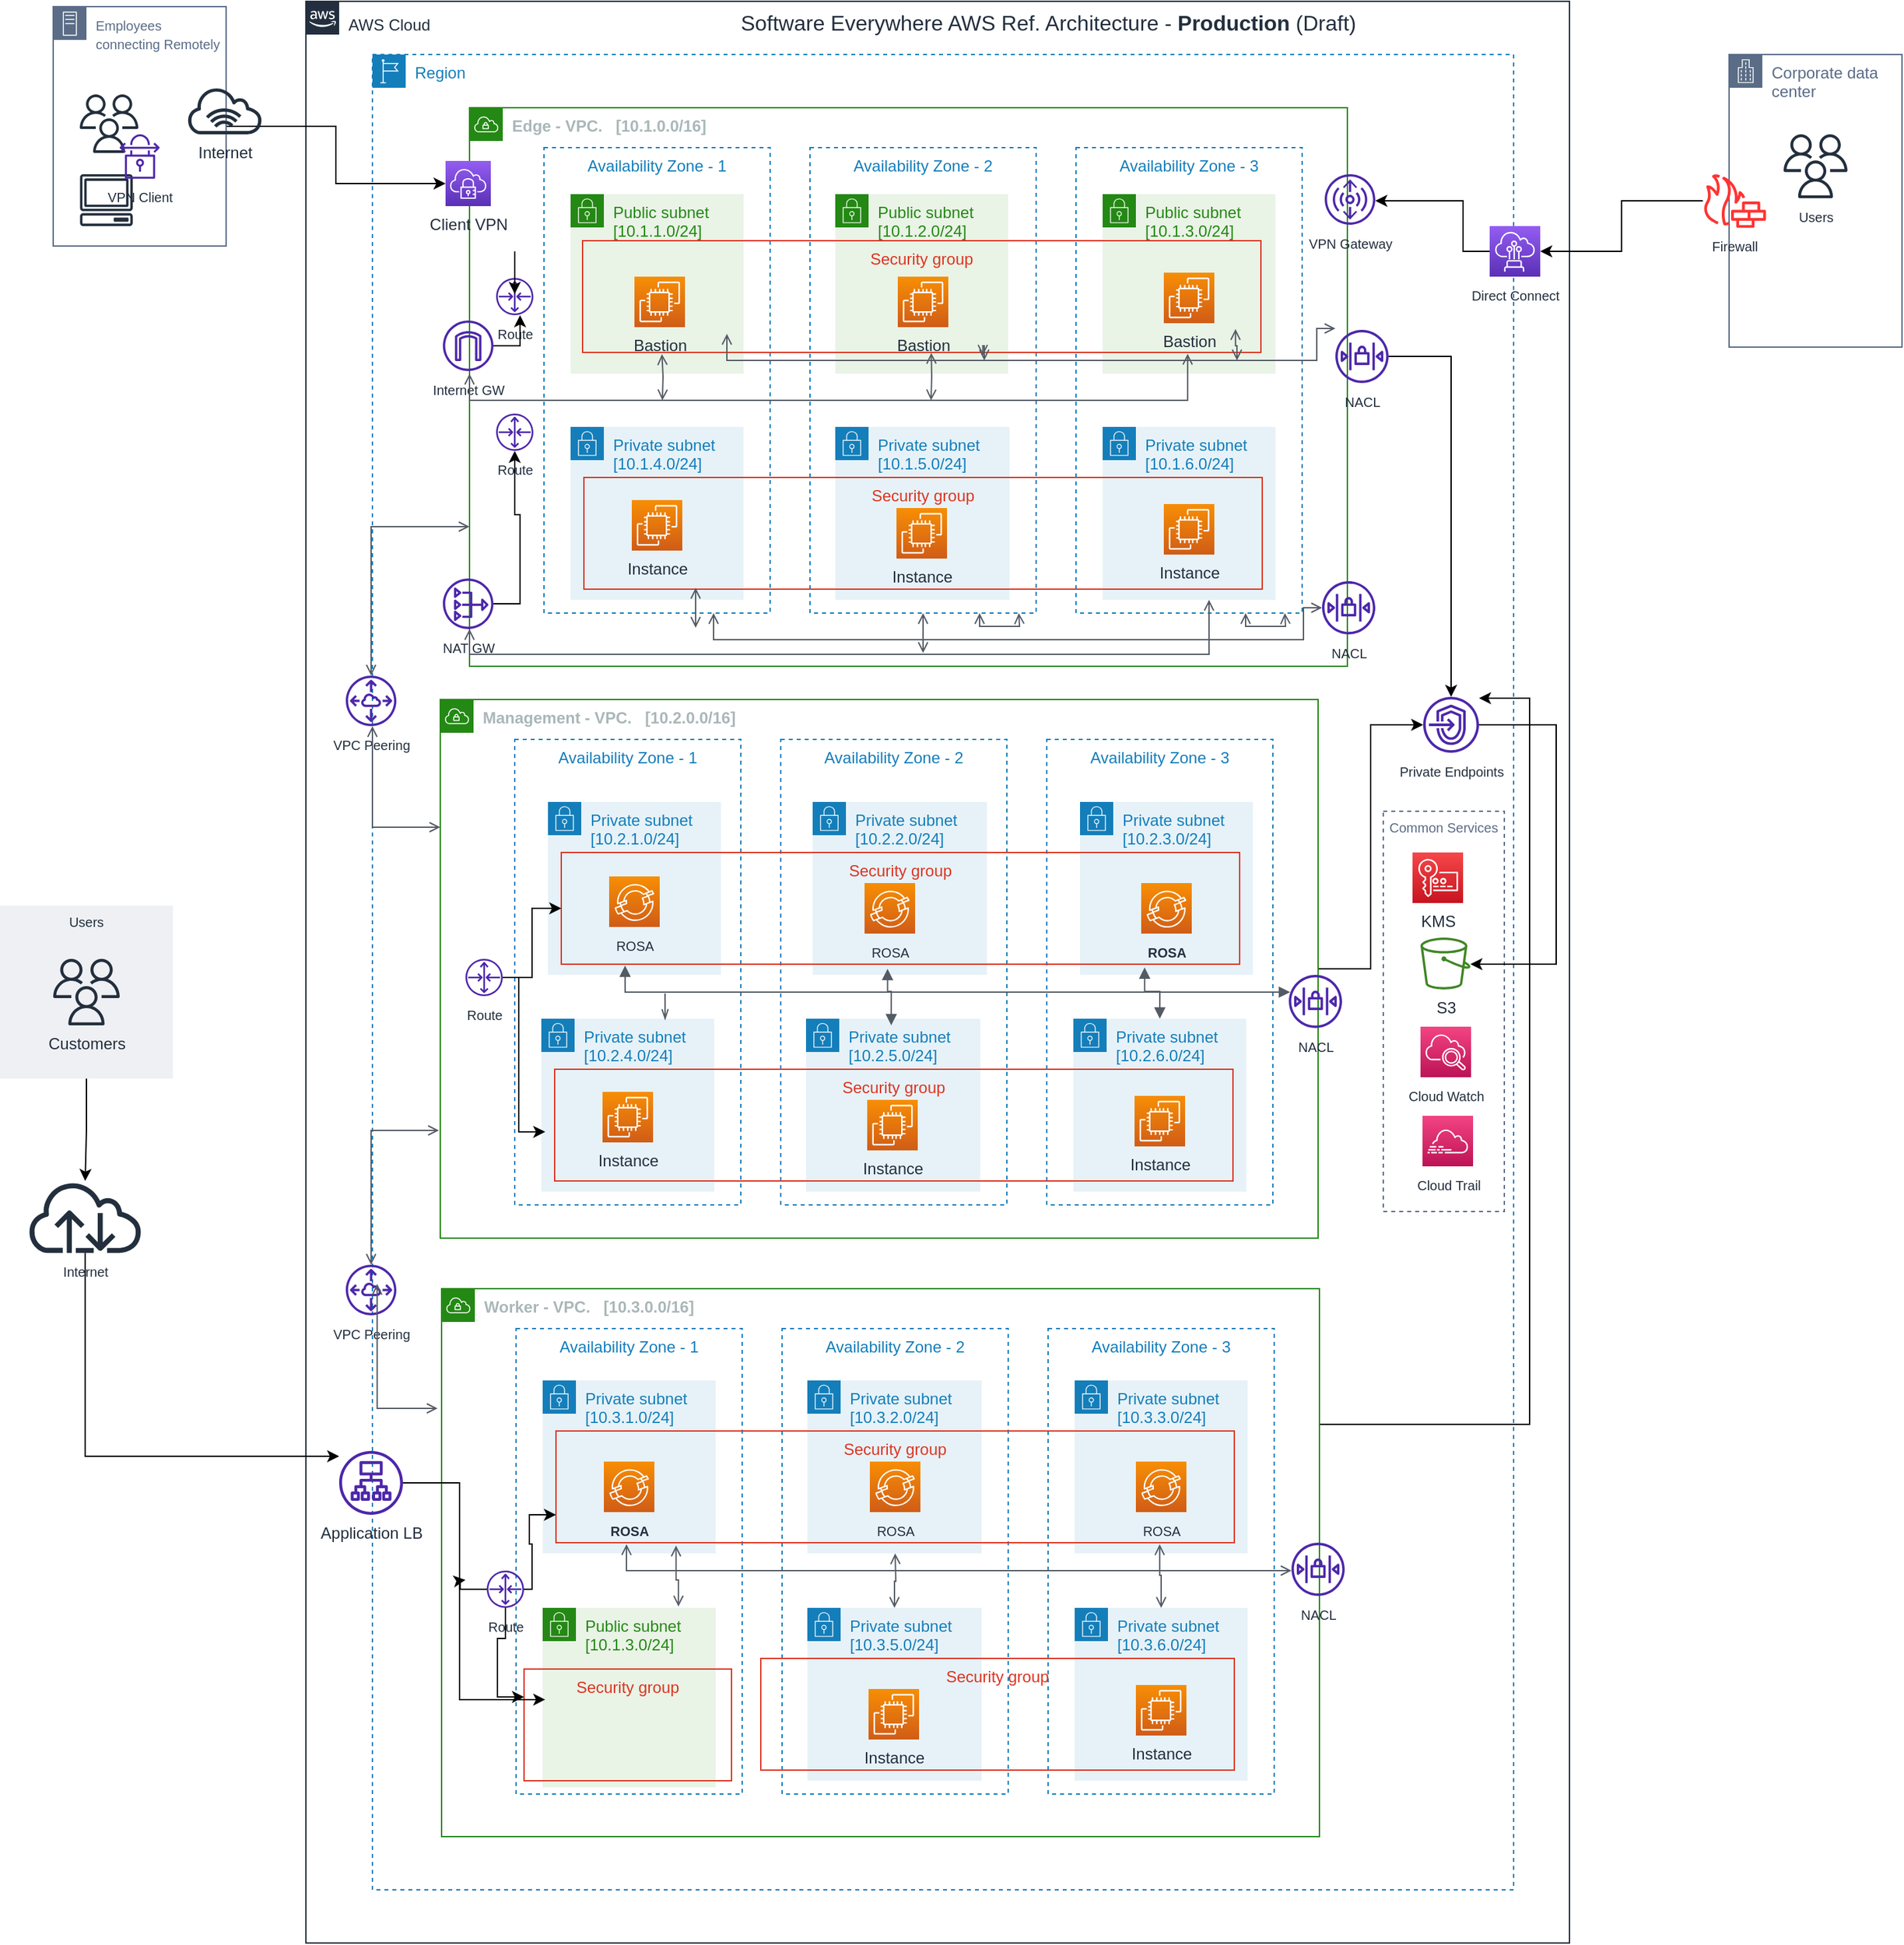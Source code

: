 <mxfile version="16.6.3" type="device" pages="3"><diagram id="IHV6yRfsFbCoUGvUqC-B" name="Production"><mxGraphModel dx="2013" dy="648" grid="1" gridSize="10" guides="1" tooltips="1" connect="1" arrows="1" fold="1" page="1" pageScale="1" pageWidth="827" pageHeight="1169" math="0" shadow="0"><root><mxCell id="0"/><mxCell id="1" parent="0"/><mxCell id="RJmhnvJt7O8vMK1CdAbt-230" style="edgeStyle=orthogonalEdgeStyle;rounded=0;orthogonalLoop=1;jettySize=auto;html=1;exitX=0.5;exitY=1;exitDx=0;exitDy=0;fontSize=10;" parent="1" source="RJmhnvJt7O8vMK1CdAbt-225" target="RJmhnvJt7O8vMK1CdAbt-223" edge="1"><mxGeometry relative="1" as="geometry"/></mxCell><mxCell id="RJmhnvJt7O8vMK1CdAbt-225" value="Users" style="fillColor=#EFF0F3;strokeColor=none;dashed=0;verticalAlign=top;fontStyle=0;fontColor=#232F3D;fontSize=10;" parent="1" vertex="1"><mxGeometry x="-250" y="740" width="130" height="130" as="geometry"/></mxCell><mxCell id="RJmhnvJt7O8vMK1CdAbt-4" value="AWS Cloud&amp;nbsp; &amp;nbsp; &amp;nbsp; &amp;nbsp; &amp;nbsp; &amp;nbsp; &amp;nbsp; &amp;nbsp; &amp;nbsp; &amp;nbsp; &amp;nbsp; &amp;nbsp; &amp;nbsp; &amp;nbsp; &amp;nbsp; &amp;nbsp; &amp;nbsp; &amp;nbsp; &amp;nbsp; &amp;nbsp; &amp;nbsp; &amp;nbsp; &amp;nbsp; &amp;nbsp; &amp;nbsp; &amp;nbsp; &amp;nbsp; &amp;nbsp; &amp;nbsp; &amp;nbsp; &amp;nbsp; &amp;nbsp; &amp;nbsp; &amp;nbsp; &amp;nbsp; &lt;font style=&quot;font-size: 16px&quot;&gt;Software Everywhere AWS Ref. Architecture - &lt;b&gt;Production&lt;/b&gt; (Draft)&lt;/font&gt;" style="points=[[0,0],[0.25,0],[0.5,0],[0.75,0],[1,0],[1,0.25],[1,0.5],[1,0.75],[1,1],[0.75,1],[0.5,1],[0.25,1],[0,1],[0,0.75],[0,0.5],[0,0.25]];outlineConnect=0;gradientColor=none;html=1;whiteSpace=wrap;fontSize=12;fontStyle=0;container=1;pointerEvents=0;collapsible=0;recursiveResize=0;shape=mxgraph.aws4.group;grIcon=mxgraph.aws4.group_aws_cloud_alt;strokeColor=#232F3E;fillColor=none;verticalAlign=top;align=left;spacingLeft=30;fontColor=#232F3E;dashed=0;" parent="1" vertex="1"><mxGeometry x="-20" y="60" width="950" height="1460" as="geometry"/></mxCell><mxCell id="RJmhnvJt7O8vMK1CdAbt-5" value="Region" style="points=[[0,0],[0.25,0],[0.5,0],[0.75,0],[1,0],[1,0.25],[1,0.5],[1,0.75],[1,1],[0.75,1],[0.5,1],[0.25,1],[0,1],[0,0.75],[0,0.5],[0,0.25]];outlineConnect=0;gradientColor=none;html=1;whiteSpace=wrap;fontSize=12;fontStyle=0;container=1;pointerEvents=0;collapsible=0;recursiveResize=0;shape=mxgraph.aws4.group;grIcon=mxgraph.aws4.group_region;strokeColor=#147EBA;fillColor=none;verticalAlign=top;align=left;spacingLeft=30;fontColor=#147EBA;dashed=1;" parent="RJmhnvJt7O8vMK1CdAbt-4" vertex="1"><mxGeometry x="50" y="40" width="858" height="1380" as="geometry"/></mxCell><mxCell id="RJmhnvJt7O8vMK1CdAbt-71" value="Common Services" style="fillColor=none;strokeColor=#5A6C86;dashed=1;verticalAlign=top;fontStyle=0;fontColor=#5A6C86;fontSize=10;" parent="RJmhnvJt7O8vMK1CdAbt-5" vertex="1"><mxGeometry x="760" y="569" width="91" height="301" as="geometry"/></mxCell><mxCell id="RJmhnvJt7O8vMK1CdAbt-259" style="edgeStyle=orthogonalEdgeStyle;rounded=0;orthogonalLoop=1;jettySize=auto;html=1;fontSize=10;" parent="RJmhnvJt7O8vMK1CdAbt-5" source="RJmhnvJt7O8vMK1CdAbt-61" target="RJmhnvJt7O8vMK1CdAbt-256" edge="1"><mxGeometry relative="1" as="geometry"/></mxCell><mxCell id="RJmhnvJt7O8vMK1CdAbt-8" value="&lt;b&gt;Edge - VPC.&amp;nbsp; &amp;nbsp;[10.1.0.0/16]&lt;/b&gt;" style="points=[[0,0],[0.25,0],[0.5,0],[0.75,0],[1,0],[1,0.25],[1,0.5],[1,0.75],[1,1],[0.75,1],[0.5,1],[0.25,1],[0,1],[0,0.75],[0,0.5],[0,0.25]];outlineConnect=0;gradientColor=none;html=1;whiteSpace=wrap;fontSize=12;fontStyle=0;container=1;pointerEvents=0;collapsible=0;recursiveResize=0;shape=mxgraph.aws4.group;grIcon=mxgraph.aws4.group_vpc;strokeColor=#248814;fillColor=none;verticalAlign=top;align=left;spacingLeft=30;fontColor=#AAB7B8;dashed=0;" parent="RJmhnvJt7O8vMK1CdAbt-5" vertex="1"><mxGeometry x="73" y="40" width="660" height="420" as="geometry"/></mxCell><mxCell id="RJmhnvJt7O8vMK1CdAbt-6" value="Availability Zone - 1" style="fillColor=none;strokeColor=#147EBA;dashed=1;verticalAlign=top;fontStyle=0;fontColor=#147EBA;" parent="RJmhnvJt7O8vMK1CdAbt-8" vertex="1"><mxGeometry x="56" y="30" width="170" height="350" as="geometry"/></mxCell><mxCell id="RJmhnvJt7O8vMK1CdAbt-10" value="Public subnet&lt;br&gt;[10.1.1.0/24]" style="points=[[0,0],[0.25,0],[0.5,0],[0.75,0],[1,0],[1,0.25],[1,0.5],[1,0.75],[1,1],[0.75,1],[0.5,1],[0.25,1],[0,1],[0,0.75],[0,0.5],[0,0.25]];outlineConnect=0;gradientColor=none;html=1;whiteSpace=wrap;fontSize=12;fontStyle=0;container=1;pointerEvents=0;collapsible=0;recursiveResize=0;shape=mxgraph.aws4.group;grIcon=mxgraph.aws4.group_security_group;grStroke=0;strokeColor=#248814;fillColor=#E9F3E6;verticalAlign=top;align=left;spacingLeft=30;fontColor=#248814;dashed=0;" parent="RJmhnvJt7O8vMK1CdAbt-8" vertex="1"><mxGeometry x="76" y="65" width="130" height="135" as="geometry"/></mxCell><mxCell id="RJmhnvJt7O8vMK1CdAbt-24" value="Availability Zone - 2" style="fillColor=none;strokeColor=#147EBA;dashed=1;verticalAlign=top;fontStyle=0;fontColor=#147EBA;" parent="RJmhnvJt7O8vMK1CdAbt-8" vertex="1"><mxGeometry x="256" y="30" width="170" height="350" as="geometry"/></mxCell><mxCell id="RJmhnvJt7O8vMK1CdAbt-25" value="Availability Zone - 3" style="fillColor=none;strokeColor=#147EBA;dashed=1;verticalAlign=top;fontStyle=0;fontColor=#147EBA;" parent="RJmhnvJt7O8vMK1CdAbt-8" vertex="1"><mxGeometry x="456" y="30" width="170" height="350" as="geometry"/></mxCell><mxCell id="RJmhnvJt7O8vMK1CdAbt-26" value="Public subnet&lt;br&gt;[10.1.2.0/24]" style="points=[[0,0],[0.25,0],[0.5,0],[0.75,0],[1,0],[1,0.25],[1,0.5],[1,0.75],[1,1],[0.75,1],[0.5,1],[0.25,1],[0,1],[0,0.75],[0,0.5],[0,0.25]];outlineConnect=0;gradientColor=none;html=1;whiteSpace=wrap;fontSize=12;fontStyle=0;container=1;pointerEvents=0;collapsible=0;recursiveResize=0;shape=mxgraph.aws4.group;grIcon=mxgraph.aws4.group_security_group;grStroke=0;strokeColor=#248814;fillColor=#E9F3E6;verticalAlign=top;align=left;spacingLeft=30;fontColor=#248814;dashed=0;" parent="RJmhnvJt7O8vMK1CdAbt-8" vertex="1"><mxGeometry x="275" y="65" width="130" height="135" as="geometry"/></mxCell><mxCell id="RJmhnvJt7O8vMK1CdAbt-27" value="Public subnet&lt;br&gt;[10.1.3.0/24]" style="points=[[0,0],[0.25,0],[0.5,0],[0.75,0],[1,0],[1,0.25],[1,0.5],[1,0.75],[1,1],[0.75,1],[0.5,1],[0.25,1],[0,1],[0,0.75],[0,0.5],[0,0.25]];outlineConnect=0;gradientColor=none;html=1;whiteSpace=wrap;fontSize=12;fontStyle=0;container=1;pointerEvents=0;collapsible=0;recursiveResize=0;shape=mxgraph.aws4.group;grIcon=mxgraph.aws4.group_security_group;grStroke=0;strokeColor=#248814;fillColor=#E9F3E6;verticalAlign=top;align=left;spacingLeft=30;fontColor=#248814;dashed=0;" parent="RJmhnvJt7O8vMK1CdAbt-8" vertex="1"><mxGeometry x="476" y="65" width="130" height="135" as="geometry"/></mxCell><mxCell id="RJmhnvJt7O8vMK1CdAbt-32" value="&lt;font style=&quot;font-size: 12px&quot;&gt;Bastion&lt;/font&gt;" style="sketch=0;points=[[0,0,0],[0.25,0,0],[0.5,0,0],[0.75,0,0],[1,0,0],[0,1,0],[0.25,1,0],[0.5,1,0],[0.75,1,0],[1,1,0],[0,0.25,0],[0,0.5,0],[0,0.75,0],[1,0.25,0],[1,0.5,0],[1,0.75,0]];outlineConnect=0;fontColor=#232F3E;gradientColor=#F78E04;gradientDirection=north;fillColor=#D05C17;strokeColor=#ffffff;dashed=0;verticalLabelPosition=bottom;verticalAlign=top;align=center;html=1;fontSize=12;fontStyle=0;aspect=fixed;shape=mxgraph.aws4.resourceIcon;resIcon=mxgraph.aws4.ec2;" parent="RJmhnvJt7O8vMK1CdAbt-27" vertex="1"><mxGeometry x="46" y="59" width="38" height="38" as="geometry"/></mxCell><mxCell id="RJmhnvJt7O8vMK1CdAbt-30" value="&lt;font style=&quot;font-size: 12px&quot;&gt;Bastion&lt;/font&gt;" style="sketch=0;points=[[0,0,0],[0.25,0,0],[0.5,0,0],[0.75,0,0],[1,0,0],[0,1,0],[0.25,1,0],[0.5,1,0],[0.75,1,0],[1,1,0],[0,0.25,0],[0,0.5,0],[0,0.75,0],[1,0.25,0],[1,0.5,0],[1,0.75,0]];outlineConnect=0;fontColor=#232F3E;gradientColor=#F78E04;gradientDirection=north;fillColor=#D05C17;strokeColor=#ffffff;dashed=0;verticalLabelPosition=bottom;verticalAlign=top;align=center;html=1;fontSize=12;fontStyle=0;aspect=fixed;shape=mxgraph.aws4.resourceIcon;resIcon=mxgraph.aws4.ec2;" parent="RJmhnvJt7O8vMK1CdAbt-8" vertex="1"><mxGeometry x="124" y="127" width="38" height="38" as="geometry"/></mxCell><mxCell id="RJmhnvJt7O8vMK1CdAbt-31" value="&lt;font style=&quot;font-size: 12px&quot;&gt;Bastion&lt;/font&gt;" style="sketch=0;points=[[0,0,0],[0.25,0,0],[0.5,0,0],[0.75,0,0],[1,0,0],[0,1,0],[0.25,1,0],[0.5,1,0],[0.75,1,0],[1,1,0],[0,0.25,0],[0,0.5,0],[0,0.75,0],[1,0.25,0],[1,0.5,0],[1,0.75,0]];outlineConnect=0;fontColor=#232F3E;gradientColor=#F78E04;gradientDirection=north;fillColor=#D05C17;strokeColor=#ffffff;dashed=0;verticalLabelPosition=bottom;verticalAlign=top;align=center;html=1;fontSize=12;fontStyle=0;aspect=fixed;shape=mxgraph.aws4.resourceIcon;resIcon=mxgraph.aws4.ec2;" parent="RJmhnvJt7O8vMK1CdAbt-8" vertex="1"><mxGeometry x="322" y="127" width="38" height="38" as="geometry"/></mxCell><mxCell id="RJmhnvJt7O8vMK1CdAbt-19" value="Private subnet&lt;br&gt;[10.1.6.0/24]" style="points=[[0,0],[0.25,0],[0.5,0],[0.75,0],[1,0],[1,0.25],[1,0.5],[1,0.75],[1,1],[0.75,1],[0.5,1],[0.25,1],[0,1],[0,0.75],[0,0.5],[0,0.25]];outlineConnect=0;gradientColor=none;html=1;whiteSpace=wrap;fontSize=12;fontStyle=0;container=1;pointerEvents=0;collapsible=0;recursiveResize=0;shape=mxgraph.aws4.group;grIcon=mxgraph.aws4.group_security_group;grStroke=0;strokeColor=#147EBA;fillColor=#E6F2F8;verticalAlign=top;align=left;spacingLeft=30;fontColor=#147EBA;dashed=0;" parent="RJmhnvJt7O8vMK1CdAbt-8" vertex="1"><mxGeometry x="476" y="240" width="130" height="130" as="geometry"/></mxCell><mxCell id="RJmhnvJt7O8vMK1CdAbt-49" value="Private subnet&lt;br&gt;[10.1.5.0/24]" style="points=[[0,0],[0.25,0],[0.5,0],[0.75,0],[1,0],[1,0.25],[1,0.5],[1,0.75],[1,1],[0.75,1],[0.5,1],[0.25,1],[0,1],[0,0.75],[0,0.5],[0,0.25]];outlineConnect=0;gradientColor=none;html=1;whiteSpace=wrap;fontSize=12;fontStyle=0;container=1;pointerEvents=0;collapsible=0;recursiveResize=0;shape=mxgraph.aws4.group;grIcon=mxgraph.aws4.group_security_group;grStroke=0;strokeColor=#147EBA;fillColor=#E6F2F8;verticalAlign=top;align=left;spacingLeft=30;fontColor=#147EBA;dashed=0;" parent="RJmhnvJt7O8vMK1CdAbt-8" vertex="1"><mxGeometry x="275" y="240" width="131" height="130" as="geometry"/></mxCell><mxCell id="RJmhnvJt7O8vMK1CdAbt-48" value="Private subnet&lt;br&gt;[10.1.4.0/24]" style="points=[[0,0],[0.25,0],[0.5,0],[0.75,0],[1,0],[1,0.25],[1,0.5],[1,0.75],[1,1],[0.75,1],[0.5,1],[0.25,1],[0,1],[0,0.75],[0,0.5],[0,0.25]];outlineConnect=0;gradientColor=none;html=1;whiteSpace=wrap;fontSize=12;fontStyle=0;container=1;pointerEvents=0;collapsible=0;recursiveResize=0;shape=mxgraph.aws4.group;grIcon=mxgraph.aws4.group_security_group;grStroke=0;strokeColor=#147EBA;fillColor=#E6F2F8;verticalAlign=top;align=left;spacingLeft=30;fontColor=#147EBA;dashed=0;" parent="RJmhnvJt7O8vMK1CdAbt-8" vertex="1"><mxGeometry x="76" y="240" width="130" height="130" as="geometry"/></mxCell><mxCell id="RJmhnvJt7O8vMK1CdAbt-35" value="&lt;font style=&quot;font-size: 12px&quot;&gt;Instance&lt;/font&gt;" style="sketch=0;points=[[0,0,0],[0.25,0,0],[0.5,0,0],[0.75,0,0],[1,0,0],[0,1,0],[0.25,1,0],[0.5,1,0],[0.75,1,0],[1,1,0],[0,0.25,0],[0,0.5,0],[0,0.75,0],[1,0.25,0],[1,0.5,0],[1,0.75,0]];outlineConnect=0;fontColor=#232F3E;gradientColor=#F78E04;gradientDirection=north;fillColor=#D05C17;strokeColor=#ffffff;dashed=0;verticalLabelPosition=bottom;verticalAlign=top;align=center;html=1;fontSize=12;fontStyle=0;aspect=fixed;shape=mxgraph.aws4.resourceIcon;resIcon=mxgraph.aws4.ec2;" parent="RJmhnvJt7O8vMK1CdAbt-48" vertex="1"><mxGeometry x="46" y="55" width="38" height="38" as="geometry"/></mxCell><mxCell id="RJmhnvJt7O8vMK1CdAbt-7" value="Security group" style="fillColor=none;strokeColor=#DD3522;verticalAlign=top;fontStyle=0;fontColor=#DD3522;" parent="RJmhnvJt7O8vMK1CdAbt-8" vertex="1"><mxGeometry x="85" y="100" width="510" height="84" as="geometry"/></mxCell><mxCell id="RJmhnvJt7O8vMK1CdAbt-64" value="Client VPN" style="sketch=0;points=[[0,0,0],[0.25,0,0],[0.5,0,0],[0.75,0,0],[1,0,0],[0,1,0],[0.25,1,0],[0.5,1,0],[0.75,1,0],[1,1,0],[0,0.25,0],[0,0.5,0],[0,0.75,0],[1,0.25,0],[1,0.5,0],[1,0.75,0]];outlineConnect=0;fontColor=#232F3E;gradientColor=#945DF2;gradientDirection=north;fillColor=#5A30B5;strokeColor=#ffffff;dashed=0;verticalLabelPosition=bottom;verticalAlign=top;align=center;html=1;fontSize=12;fontStyle=0;aspect=fixed;shape=mxgraph.aws4.resourceIcon;resIcon=mxgraph.aws4.client_vpn;" parent="RJmhnvJt7O8vMK1CdAbt-8" vertex="1"><mxGeometry x="-18" y="40" width="34" height="34" as="geometry"/></mxCell><mxCell id="RJmhnvJt7O8vMK1CdAbt-50" value="&lt;font style=&quot;font-size: 12px&quot;&gt;Instance&lt;/font&gt;" style="sketch=0;points=[[0,0,0],[0.25,0,0],[0.5,0,0],[0.75,0,0],[1,0,0],[0,1,0],[0.25,1,0],[0.5,1,0],[0.75,1,0],[1,1,0],[0,0.25,0],[0,0.5,0],[0,0.75,0],[1,0.25,0],[1,0.5,0],[1,0.75,0]];outlineConnect=0;fontColor=#232F3E;gradientColor=#F78E04;gradientDirection=north;fillColor=#D05C17;strokeColor=#ffffff;dashed=0;verticalLabelPosition=bottom;verticalAlign=top;align=center;html=1;fontSize=12;fontStyle=0;aspect=fixed;shape=mxgraph.aws4.resourceIcon;resIcon=mxgraph.aws4.ec2;" parent="RJmhnvJt7O8vMK1CdAbt-8" vertex="1"><mxGeometry x="321" y="301" width="38" height="38" as="geometry"/></mxCell><mxCell id="RJmhnvJt7O8vMK1CdAbt-34" value="&lt;font style=&quot;font-size: 12px&quot;&gt;Instance&lt;/font&gt;" style="sketch=0;points=[[0,0,0],[0.25,0,0],[0.5,0,0],[0.75,0,0],[1,0,0],[0,1,0],[0.25,1,0],[0.5,1,0],[0.75,1,0],[1,1,0],[0,0.25,0],[0,0.5,0],[0,0.75,0],[1,0.25,0],[1,0.5,0],[1,0.75,0]];outlineConnect=0;fontColor=#232F3E;gradientColor=#F78E04;gradientDirection=north;fillColor=#D05C17;strokeColor=#ffffff;dashed=0;verticalLabelPosition=bottom;verticalAlign=top;align=center;html=1;fontSize=12;fontStyle=0;aspect=fixed;shape=mxgraph.aws4.resourceIcon;resIcon=mxgraph.aws4.ec2;" parent="RJmhnvJt7O8vMK1CdAbt-8" vertex="1"><mxGeometry x="522" y="298" width="38" height="38" as="geometry"/></mxCell><mxCell id="RJmhnvJt7O8vMK1CdAbt-63" value="Security group" style="fillColor=none;strokeColor=#DD3522;verticalAlign=top;fontStyle=0;fontColor=#DD3522;" parent="RJmhnvJt7O8vMK1CdAbt-8" vertex="1"><mxGeometry x="86" y="278" width="510" height="84" as="geometry"/></mxCell><mxCell id="RJmhnvJt7O8vMK1CdAbt-66" value="&lt;font style=&quot;font-size: 10px&quot;&gt;Route&lt;/font&gt;" style="sketch=0;outlineConnect=0;fontColor=#232F3E;gradientColor=none;fillColor=#4D27AA;strokeColor=none;dashed=0;verticalLabelPosition=bottom;verticalAlign=top;align=center;html=1;fontSize=12;fontStyle=0;aspect=fixed;pointerEvents=1;shape=mxgraph.aws4.router;" parent="RJmhnvJt7O8vMK1CdAbt-8" vertex="1"><mxGeometry x="20" y="230" width="28" height="28" as="geometry"/></mxCell><mxCell id="RJmhnvJt7O8vMK1CdAbt-243" value="&lt;font style=&quot;font-size: 10px&quot;&gt;Route&lt;/font&gt;" style="sketch=0;outlineConnect=0;fontColor=#232F3E;gradientColor=none;fillColor=#4D27AA;strokeColor=none;dashed=0;verticalLabelPosition=bottom;verticalAlign=top;align=center;html=1;fontSize=12;fontStyle=0;aspect=fixed;pointerEvents=1;shape=mxgraph.aws4.router;" parent="RJmhnvJt7O8vMK1CdAbt-8" vertex="1"><mxGeometry x="20" y="128" width="28" height="28" as="geometry"/></mxCell><mxCell id="RJmhnvJt7O8vMK1CdAbt-62" value="&lt;font style=&quot;font-size: 10px&quot;&gt;NACL&lt;/font&gt;" style="sketch=0;outlineConnect=0;fontColor=#232F3E;gradientColor=none;fillColor=#4D27AA;strokeColor=none;dashed=0;verticalLabelPosition=bottom;verticalAlign=top;align=center;html=1;fontSize=12;fontStyle=0;aspect=fixed;pointerEvents=1;shape=mxgraph.aws4.network_access_control_list;" parent="RJmhnvJt7O8vMK1CdAbt-5" vertex="1"><mxGeometry x="714" y="396" width="40" height="40" as="geometry"/></mxCell><mxCell id="RJmhnvJt7O8vMK1CdAbt-61" value="&lt;font style=&quot;font-size: 10px&quot;&gt;NACL&lt;/font&gt;" style="sketch=0;outlineConnect=0;fontColor=#232F3E;gradientColor=none;fillColor=#4D27AA;strokeColor=none;dashed=0;verticalLabelPosition=bottom;verticalAlign=top;align=center;html=1;fontSize=12;fontStyle=0;aspect=fixed;pointerEvents=1;shape=mxgraph.aws4.network_access_control_list;" parent="RJmhnvJt7O8vMK1CdAbt-5" vertex="1"><mxGeometry x="724" y="207" width="40" height="40" as="geometry"/></mxCell><mxCell id="RJmhnvJt7O8vMK1CdAbt-242" style="edgeStyle=orthogonalEdgeStyle;rounded=0;orthogonalLoop=1;jettySize=auto;html=1;fontSize=10;" parent="RJmhnvJt7O8vMK1CdAbt-5" source="RJmhnvJt7O8vMK1CdAbt-46" target="RJmhnvJt7O8vMK1CdAbt-66" edge="1"><mxGeometry relative="1" as="geometry"/></mxCell><mxCell id="RJmhnvJt7O8vMK1CdAbt-46" value="&lt;font style=&quot;font-size: 10px&quot;&gt;NAT GW&lt;/font&gt;" style="sketch=0;outlineConnect=0;fontColor=#232F3E;gradientColor=none;fillColor=#4D27AA;strokeColor=none;dashed=0;verticalLabelPosition=bottom;verticalAlign=top;align=center;html=1;fontSize=12;fontStyle=0;aspect=fixed;pointerEvents=1;shape=mxgraph.aws4.nat_gateway;" parent="RJmhnvJt7O8vMK1CdAbt-5" vertex="1"><mxGeometry x="53" y="394" width="38" height="38" as="geometry"/></mxCell><mxCell id="RJmhnvJt7O8vMK1CdAbt-244" style="edgeStyle=orthogonalEdgeStyle;rounded=0;orthogonalLoop=1;jettySize=auto;html=1;fontSize=10;" parent="RJmhnvJt7O8vMK1CdAbt-5" source="RJmhnvJt7O8vMK1CdAbt-40" target="RJmhnvJt7O8vMK1CdAbt-243" edge="1"><mxGeometry relative="1" as="geometry"><mxPoint x="110" y="210" as="targetPoint"/><Array as="points"><mxPoint x="111" y="219"/></Array></mxGeometry></mxCell><mxCell id="RJmhnvJt7O8vMK1CdAbt-40" value="&lt;font style=&quot;font-size: 10px&quot;&gt;Internet GW&lt;/font&gt;" style="sketch=0;outlineConnect=0;fontColor=#232F3E;gradientColor=none;fillColor=#4D27AA;strokeColor=none;dashed=0;verticalLabelPosition=bottom;verticalAlign=top;align=center;html=1;fontSize=12;fontStyle=0;aspect=fixed;pointerEvents=1;shape=mxgraph.aws4.internet_gateway;" parent="RJmhnvJt7O8vMK1CdAbt-5" vertex="1"><mxGeometry x="53" y="200" width="38" height="38" as="geometry"/></mxCell><mxCell id="RJmhnvJt7O8vMK1CdAbt-70" value="KMS" style="sketch=0;points=[[0,0,0],[0.25,0,0],[0.5,0,0],[0.75,0,0],[1,0,0],[0,1,0],[0.25,1,0],[0.5,1,0],[0.75,1,0],[1,1,0],[0,0.25,0],[0,0.5,0],[0,0.75,0],[1,0.25,0],[1,0.5,0],[1,0.75,0]];outlineConnect=0;fontColor=#232F3E;gradientColor=#F54749;gradientDirection=north;fillColor=#C7131F;strokeColor=#ffffff;dashed=0;verticalLabelPosition=bottom;verticalAlign=top;align=center;html=1;fontSize=12;fontStyle=0;aspect=fixed;shape=mxgraph.aws4.resourceIcon;resIcon=mxgraph.aws4.key_management_service;" parent="RJmhnvJt7O8vMK1CdAbt-5" vertex="1"><mxGeometry x="782" y="600" width="38" height="38" as="geometry"/></mxCell><mxCell id="RJmhnvJt7O8vMK1CdAbt-72" value="S3" style="sketch=0;outlineConnect=0;fontColor=#232F3E;gradientColor=none;fillColor=#3F8624;strokeColor=none;dashed=0;verticalLabelPosition=bottom;verticalAlign=top;align=center;html=1;fontSize=12;fontStyle=0;aspect=fixed;pointerEvents=1;shape=mxgraph.aws4.bucket;" parent="RJmhnvJt7O8vMK1CdAbt-5" vertex="1"><mxGeometry x="788" y="664" width="37.5" height="39" as="geometry"/></mxCell><mxCell id="RJmhnvJt7O8vMK1CdAbt-73" value="&lt;font style=&quot;font-size: 10px&quot;&gt;Cloud Watch&lt;/font&gt;" style="sketch=0;points=[[0,0,0],[0.25,0,0],[0.5,0,0],[0.75,0,0],[1,0,0],[0,1,0],[0.25,1,0],[0.5,1,0],[0.75,1,0],[1,1,0],[0,0.25,0],[0,0.5,0],[0,0.75,0],[1,0.25,0],[1,0.5,0],[1,0.75,0]];points=[[0,0,0],[0.25,0,0],[0.5,0,0],[0.75,0,0],[1,0,0],[0,1,0],[0.25,1,0],[0.5,1,0],[0.75,1,0],[1,1,0],[0,0.25,0],[0,0.5,0],[0,0.75,0],[1,0.25,0],[1,0.5,0],[1,0.75,0]];outlineConnect=0;fontColor=#232F3E;gradientColor=#F34482;gradientDirection=north;fillColor=#BC1356;strokeColor=#ffffff;dashed=0;verticalLabelPosition=bottom;verticalAlign=top;align=center;html=1;fontSize=12;fontStyle=0;aspect=fixed;shape=mxgraph.aws4.resourceIcon;resIcon=mxgraph.aws4.cloudwatch_2;" parent="RJmhnvJt7O8vMK1CdAbt-5" vertex="1"><mxGeometry x="788" y="731" width="38" height="38" as="geometry"/></mxCell><mxCell id="RJmhnvJt7O8vMK1CdAbt-76" value="&lt;font style=&quot;font-size: 10px&quot;&gt;Cloud Trail&lt;/font&gt;" style="sketch=0;points=[[0,0,0],[0.25,0,0],[0.5,0,0],[0.75,0,0],[1,0,0],[0,1,0],[0.25,1,0],[0.5,1,0],[0.75,1,0],[1,1,0],[0,0.25,0],[0,0.5,0],[0,0.75,0],[1,0.25,0],[1,0.5,0],[1,0.75,0]];points=[[0,0,0],[0.25,0,0],[0.5,0,0],[0.75,0,0],[1,0,0],[0,1,0],[0.25,1,0],[0.5,1,0],[0.75,1,0],[1,1,0],[0,0.25,0],[0,0.5,0],[0,0.75,0],[1,0.25,0],[1,0.5,0],[1,0.75,0]];outlineConnect=0;fontColor=#232F3E;gradientColor=#F34482;gradientDirection=north;fillColor=#BC1356;strokeColor=#ffffff;dashed=0;verticalLabelPosition=bottom;verticalAlign=top;align=center;html=1;fontSize=12;fontStyle=0;aspect=fixed;shape=mxgraph.aws4.resourceIcon;resIcon=mxgraph.aws4.cloudtrail;" parent="RJmhnvJt7O8vMK1CdAbt-5" vertex="1"><mxGeometry x="789.5" y="798" width="38" height="38" as="geometry"/></mxCell><mxCell id="RJmhnvJt7O8vMK1CdAbt-83" value="" style="edgeStyle=orthogonalEdgeStyle;html=1;endArrow=open;elbow=vertical;startArrow=open;startFill=0;endFill=0;strokeColor=#545B64;rounded=0;fontSize=10;exitX=0.892;exitY=1.012;exitDx=0;exitDy=0;exitPerimeter=0;" parent="RJmhnvJt7O8vMK1CdAbt-5" source="RJmhnvJt7O8vMK1CdAbt-7" edge="1"><mxGeometry width="100" relative="1" as="geometry"><mxPoint x="407" y="510" as="sourcePoint"/><mxPoint x="73" y="240" as="targetPoint"/><Array as="points"><mxPoint x="613" y="260"/><mxPoint x="73" y="260"/></Array></mxGeometry></mxCell><mxCell id="RJmhnvJt7O8vMK1CdAbt-84" value="" style="edgeStyle=orthogonalEdgeStyle;html=1;endArrow=open;elbow=vertical;startArrow=open;startFill=0;endFill=0;strokeColor=#545B64;rounded=0;fontSize=10;entryX=0.117;entryY=1.015;entryDx=0;entryDy=0;entryPerimeter=0;" parent="RJmhnvJt7O8vMK1CdAbt-5" target="RJmhnvJt7O8vMK1CdAbt-7" edge="1"><mxGeometry width="100" relative="1" as="geometry"><mxPoint x="218" y="260" as="sourcePoint"/><mxPoint x="283" y="570" as="targetPoint"/></mxGeometry></mxCell><mxCell id="RJmhnvJt7O8vMK1CdAbt-85" value="" style="edgeStyle=orthogonalEdgeStyle;html=1;endArrow=open;elbow=vertical;startArrow=open;startFill=0;endFill=0;strokeColor=#545B64;rounded=0;fontSize=10;entryX=0.514;entryY=1.004;entryDx=0;entryDy=0;entryPerimeter=0;" parent="RJmhnvJt7O8vMK1CdAbt-5" target="RJmhnvJt7O8vMK1CdAbt-7" edge="1"><mxGeometry width="100" relative="1" as="geometry"><mxPoint x="420" y="260" as="sourcePoint"/><mxPoint x="393" y="522" as="targetPoint"/></mxGeometry></mxCell><mxCell id="RJmhnvJt7O8vMK1CdAbt-91" value="" style="edgeStyle=orthogonalEdgeStyle;html=1;endArrow=open;elbow=vertical;startArrow=open;startFill=0;endFill=0;strokeColor=#545B64;rounded=0;fontSize=10;" parent="RJmhnvJt7O8vMK1CdAbt-5" source="RJmhnvJt7O8vMK1CdAbt-24" edge="1"><mxGeometry width="100" relative="1" as="geometry"><mxPoint x="323" y="544.52" as="sourcePoint"/><mxPoint x="414" y="450" as="targetPoint"/><Array as="points"><mxPoint x="414" y="430"/><mxPoint x="414" y="430"/></Array></mxGeometry></mxCell><mxCell id="RJmhnvJt7O8vMK1CdAbt-86" value="" style="edgeStyle=orthogonalEdgeStyle;html=1;endArrow=open;elbow=vertical;startArrow=open;startFill=0;endFill=0;strokeColor=#545B64;rounded=0;fontSize=10;" parent="RJmhnvJt7O8vMK1CdAbt-5" source="RJmhnvJt7O8vMK1CdAbt-19" target="RJmhnvJt7O8vMK1CdAbt-46" edge="1"><mxGeometry width="100" relative="1" as="geometry"><mxPoint x="628.92" y="420.668" as="sourcePoint"/><mxPoint x="89" y="430.66" as="targetPoint"/><Array as="points"><mxPoint x="629" y="451"/><mxPoint x="73" y="451"/></Array></mxGeometry></mxCell><mxCell id="RJmhnvJt7O8vMK1CdAbt-95" value="" style="edgeStyle=orthogonalEdgeStyle;html=1;endArrow=open;elbow=vertical;startArrow=open;startFill=0;endFill=0;strokeColor=#545B64;rounded=0;fontSize=10;exitX=0.75;exitY=1;exitDx=0;exitDy=0;" parent="RJmhnvJt7O8vMK1CdAbt-5" source="RJmhnvJt7O8vMK1CdAbt-6" target="RJmhnvJt7O8vMK1CdAbt-62" edge="1"><mxGeometry width="100" relative="1" as="geometry"><mxPoint x="373" y="486" as="sourcePoint"/><mxPoint x="473" y="486" as="targetPoint"/><Array as="points"><mxPoint x="257" y="440"/><mxPoint x="700" y="440"/><mxPoint x="700" y="416"/></Array></mxGeometry></mxCell><mxCell id="RJmhnvJt7O8vMK1CdAbt-202" value="&lt;font style=&quot;font-size: 10px&quot;&gt;VPC Peering&lt;/font&gt;" style="sketch=0;outlineConnect=0;fontColor=#232F3E;gradientColor=none;fillColor=#4D27AA;strokeColor=none;dashed=0;verticalLabelPosition=bottom;verticalAlign=top;align=center;html=1;fontSize=12;fontStyle=0;aspect=fixed;pointerEvents=1;shape=mxgraph.aws4.peering;" parent="RJmhnvJt7O8vMK1CdAbt-5" vertex="1"><mxGeometry x="-20" y="467" width="38" height="38" as="geometry"/></mxCell><mxCell id="RJmhnvJt7O8vMK1CdAbt-204" value="&lt;font style=&quot;font-size: 10px&quot;&gt;VPC Peering&lt;/font&gt;" style="sketch=0;outlineConnect=0;fontColor=#232F3E;gradientColor=none;fillColor=#4D27AA;strokeColor=none;dashed=0;verticalLabelPosition=bottom;verticalAlign=top;align=center;html=1;fontSize=12;fontStyle=0;aspect=fixed;pointerEvents=1;shape=mxgraph.aws4.peering;" parent="RJmhnvJt7O8vMK1CdAbt-5" vertex="1"><mxGeometry x="-20" y="910" width="38" height="38" as="geometry"/></mxCell><mxCell id="RJmhnvJt7O8vMK1CdAbt-205" value="" style="edgeStyle=orthogonalEdgeStyle;html=1;endArrow=open;elbow=vertical;startArrow=open;startFill=0;endFill=0;strokeColor=#545B64;rounded=0;fontSize=10;exitX=0;exitY=0.75;exitDx=0;exitDy=0;" parent="RJmhnvJt7O8vMK1CdAbt-5" source="RJmhnvJt7O8vMK1CdAbt-8" target="RJmhnvJt7O8vMK1CdAbt-202" edge="1"><mxGeometry width="100" relative="1" as="geometry"><mxPoint x="-57" y="420" as="sourcePoint"/><mxPoint x="43" y="420" as="targetPoint"/></mxGeometry></mxCell><mxCell id="RJmhnvJt7O8vMK1CdAbt-226" value="Application LB" style="sketch=0;outlineConnect=0;fontColor=#232F3E;gradientColor=none;fillColor=#4D27AA;strokeColor=none;dashed=0;verticalLabelPosition=bottom;verticalAlign=top;align=center;html=1;fontSize=12;fontStyle=0;aspect=fixed;pointerEvents=1;shape=mxgraph.aws4.application_load_balancer;" parent="RJmhnvJt7O8vMK1CdAbt-5" vertex="1"><mxGeometry x="-25" y="1050" width="48" height="48" as="geometry"/></mxCell><mxCell id="RJmhnvJt7O8vMK1CdAbt-238" value="&lt;font style=&quot;font-size: 10px&quot;&gt;VPN Gateway&lt;/font&gt;" style="sketch=0;outlineConnect=0;fontColor=#232F3E;gradientColor=none;fillColor=#4D27AA;strokeColor=none;dashed=0;verticalLabelPosition=bottom;verticalAlign=top;align=center;html=1;fontSize=12;fontStyle=0;aspect=fixed;pointerEvents=1;shape=mxgraph.aws4.vpc_carrier_gateway;" parent="RJmhnvJt7O8vMK1CdAbt-5" vertex="1"><mxGeometry x="716" y="90" width="38" height="38" as="geometry"/></mxCell><mxCell id="RJmhnvJt7O8vMK1CdAbt-257" style="edgeStyle=orthogonalEdgeStyle;rounded=0;orthogonalLoop=1;jettySize=auto;html=1;fontSize=10;" parent="RJmhnvJt7O8vMK1CdAbt-5" source="RJmhnvJt7O8vMK1CdAbt-256" target="RJmhnvJt7O8vMK1CdAbt-72" edge="1"><mxGeometry relative="1" as="geometry"><Array as="points"><mxPoint x="890" y="504"/><mxPoint x="890" y="684"/></Array></mxGeometry></mxCell><mxCell id="RJmhnvJt7O8vMK1CdAbt-256" value="&lt;font style=&quot;font-size: 10px&quot;&gt;Private Endpoints&lt;/font&gt;" style="sketch=0;outlineConnect=0;fontColor=#232F3E;gradientColor=none;fillColor=#4D27AA;strokeColor=none;dashed=0;verticalLabelPosition=bottom;verticalAlign=top;align=center;html=1;fontSize=12;fontStyle=0;aspect=fixed;pointerEvents=1;shape=mxgraph.aws4.endpoints;" parent="RJmhnvJt7O8vMK1CdAbt-5" vertex="1"><mxGeometry x="790" y="483" width="42" height="42" as="geometry"/></mxCell><mxCell id="RJmhnvJt7O8vMK1CdAbt-241" style="edgeStyle=orthogonalEdgeStyle;rounded=0;orthogonalLoop=1;jettySize=auto;html=1;fontSize=10;" parent="RJmhnvJt7O8vMK1CdAbt-4" source="RJmhnvJt7O8vMK1CdAbt-237" target="RJmhnvJt7O8vMK1CdAbt-238" edge="1"><mxGeometry relative="1" as="geometry"><Array as="points"><mxPoint x="870" y="188"/><mxPoint x="870" y="150"/></Array></mxGeometry></mxCell><mxCell id="RJmhnvJt7O8vMK1CdAbt-237" value="&lt;font style=&quot;font-size: 10px&quot;&gt;Direct Connect&lt;/font&gt;" style="sketch=0;points=[[0,0,0],[0.25,0,0],[0.5,0,0],[0.75,0,0],[1,0,0],[0,1,0],[0.25,1,0],[0.5,1,0],[0.75,1,0],[1,1,0],[0,0.25,0],[0,0.5,0],[0,0.75,0],[1,0.25,0],[1,0.5,0],[1,0.75,0]];outlineConnect=0;fontColor=#232F3E;gradientColor=#945DF2;gradientDirection=north;fillColor=#5A30B5;strokeColor=#ffffff;dashed=0;verticalLabelPosition=bottom;verticalAlign=top;align=center;html=1;fontSize=12;fontStyle=0;aspect=fixed;shape=mxgraph.aws4.resourceIcon;resIcon=mxgraph.aws4.direct_connect;" parent="RJmhnvJt7O8vMK1CdAbt-4" vertex="1"><mxGeometry x="890" y="169" width="38" height="38" as="geometry"/></mxCell><mxCell id="HnC8-h_HV1E-MaXea4_x-1" style="edgeStyle=orthogonalEdgeStyle;rounded=0;orthogonalLoop=1;jettySize=auto;html=1;exitX=0.5;exitY=1;exitDx=0;exitDy=0;fontSize=12;" edge="1" parent="RJmhnvJt7O8vMK1CdAbt-4" source="RJmhnvJt7O8vMK1CdAbt-5" target="RJmhnvJt7O8vMK1CdAbt-5"><mxGeometry relative="1" as="geometry"/></mxCell><mxCell id="RJmhnvJt7O8vMK1CdAbt-94" value="" style="edgeStyle=orthogonalEdgeStyle;html=1;endArrow=open;elbow=vertical;startArrow=open;startFill=0;endFill=0;strokeColor=#545B64;rounded=0;fontSize=10;" parent="1" edge="1"><mxGeometry width="100" relative="1" as="geometry"><mxPoint x="273" y="501" as="sourcePoint"/><mxPoint x="273" y="531" as="targetPoint"/><Array as="points"><mxPoint x="273" y="511"/><mxPoint x="273" y="511"/></Array></mxGeometry></mxCell><mxCell id="RJmhnvJt7O8vMK1CdAbt-96" value="" style="edgeStyle=orthogonalEdgeStyle;html=1;endArrow=open;elbow=vertical;startArrow=open;startFill=0;endFill=0;strokeColor=#545B64;rounded=0;fontSize=10;exitX=0.75;exitY=1;exitDx=0;exitDy=0;" parent="1" source="RJmhnvJt7O8vMK1CdAbt-24" edge="1"><mxGeometry width="100" relative="1" as="geometry"><mxPoint x="433" y="563" as="sourcePoint"/><mxPoint x="516" y="520" as="targetPoint"/></mxGeometry></mxCell><mxCell id="RJmhnvJt7O8vMK1CdAbt-97" value="" style="edgeStyle=orthogonalEdgeStyle;html=1;endArrow=open;elbow=vertical;startArrow=open;startFill=0;endFill=0;strokeColor=#545B64;rounded=0;fontSize=10;exitX=0.75;exitY=1;exitDx=0;exitDy=0;" parent="1" source="RJmhnvJt7O8vMK1CdAbt-25" edge="1"><mxGeometry width="100" relative="1" as="geometry"><mxPoint x="728.5" y="510" as="sourcePoint"/><mxPoint x="716" y="520" as="targetPoint"/></mxGeometry></mxCell><mxCell id="RJmhnvJt7O8vMK1CdAbt-258" style="edgeStyle=orthogonalEdgeStyle;rounded=0;orthogonalLoop=1;jettySize=auto;html=1;fontSize=10;" parent="1" source="RJmhnvJt7O8vMK1CdAbt-98" target="RJmhnvJt7O8vMK1CdAbt-256" edge="1"><mxGeometry relative="1" as="geometry"/></mxCell><mxCell id="RJmhnvJt7O8vMK1CdAbt-98" value="&lt;b&gt;Management - VPC.&amp;nbsp; &amp;nbsp;[10.2.0.0/16]&lt;/b&gt;" style="points=[[0,0],[0.25,0],[0.5,0],[0.75,0],[1,0],[1,0.25],[1,0.5],[1,0.75],[1,1],[0.75,1],[0.5,1],[0.25,1],[0,1],[0,0.75],[0,0.5],[0,0.25]];outlineConnect=0;gradientColor=none;html=1;whiteSpace=wrap;fontSize=12;fontStyle=0;container=1;pointerEvents=0;collapsible=0;recursiveResize=0;shape=mxgraph.aws4.group;grIcon=mxgraph.aws4.group_vpc;strokeColor=#248814;fillColor=none;verticalAlign=top;align=left;spacingLeft=30;fontColor=#AAB7B8;dashed=0;" parent="1" vertex="1"><mxGeometry x="81" y="585" width="660" height="405" as="geometry"/></mxCell><mxCell id="RJmhnvJt7O8vMK1CdAbt-99" value="Availability Zone - 1" style="fillColor=none;strokeColor=#147EBA;dashed=1;verticalAlign=top;fontStyle=0;fontColor=#147EBA;" parent="RJmhnvJt7O8vMK1CdAbt-98" vertex="1"><mxGeometry x="56" y="30" width="170" height="350" as="geometry"/></mxCell><mxCell id="RJmhnvJt7O8vMK1CdAbt-101" value="Availability Zone - 2" style="fillColor=none;strokeColor=#147EBA;dashed=1;verticalAlign=top;fontStyle=0;fontColor=#147EBA;" parent="RJmhnvJt7O8vMK1CdAbt-98" vertex="1"><mxGeometry x="256" y="30" width="170" height="350" as="geometry"/></mxCell><mxCell id="RJmhnvJt7O8vMK1CdAbt-102" value="Availability Zone - 3" style="fillColor=none;strokeColor=#147EBA;dashed=1;verticalAlign=top;fontStyle=0;fontColor=#147EBA;" parent="RJmhnvJt7O8vMK1CdAbt-98" vertex="1"><mxGeometry x="456" y="30" width="170" height="350" as="geometry"/></mxCell><mxCell id="RJmhnvJt7O8vMK1CdAbt-108" value="Private subnet&lt;br&gt;[10.2.6.0/24]" style="points=[[0,0],[0.25,0],[0.5,0],[0.75,0],[1,0],[1,0.25],[1,0.5],[1,0.75],[1,1],[0.75,1],[0.5,1],[0.25,1],[0,1],[0,0.75],[0,0.5],[0,0.25]];outlineConnect=0;gradientColor=none;html=1;whiteSpace=wrap;fontSize=12;fontStyle=0;container=1;pointerEvents=0;collapsible=0;recursiveResize=0;shape=mxgraph.aws4.group;grIcon=mxgraph.aws4.group_security_group;grStroke=0;strokeColor=#147EBA;fillColor=#E6F2F8;verticalAlign=top;align=left;spacingLeft=30;fontColor=#147EBA;dashed=0;" parent="RJmhnvJt7O8vMK1CdAbt-98" vertex="1"><mxGeometry x="476" y="240" width="130" height="130" as="geometry"/></mxCell><mxCell id="RJmhnvJt7O8vMK1CdAbt-109" value="Private subnet&lt;br&gt;[10.2.5.0/24]" style="points=[[0,0],[0.25,0],[0.5,0],[0.75,0],[1,0],[1,0.25],[1,0.5],[1,0.75],[1,1],[0.75,1],[0.5,1],[0.25,1],[0,1],[0,0.75],[0,0.5],[0,0.25]];outlineConnect=0;gradientColor=none;html=1;whiteSpace=wrap;fontSize=12;fontStyle=0;container=1;pointerEvents=0;collapsible=0;recursiveResize=0;shape=mxgraph.aws4.group;grIcon=mxgraph.aws4.group_security_group;grStroke=0;strokeColor=#147EBA;fillColor=#E6F2F8;verticalAlign=top;align=left;spacingLeft=30;fontColor=#147EBA;dashed=0;" parent="RJmhnvJt7O8vMK1CdAbt-98" vertex="1"><mxGeometry x="275" y="240" width="131" height="130" as="geometry"/></mxCell><mxCell id="RJmhnvJt7O8vMK1CdAbt-110" value="Private subnet&lt;br&gt;[10.2.4.0/24]" style="points=[[0,0],[0.25,0],[0.5,0],[0.75,0],[1,0],[1,0.25],[1,0.5],[1,0.75],[1,1],[0.75,1],[0.5,1],[0.25,1],[0,1],[0,0.75],[0,0.5],[0,0.25]];outlineConnect=0;gradientColor=none;html=1;whiteSpace=wrap;fontSize=12;fontStyle=0;container=1;pointerEvents=0;collapsible=0;recursiveResize=0;shape=mxgraph.aws4.group;grIcon=mxgraph.aws4.group_security_group;grStroke=0;strokeColor=#147EBA;fillColor=#E6F2F8;verticalAlign=top;align=left;spacingLeft=30;fontColor=#147EBA;dashed=0;" parent="RJmhnvJt7O8vMK1CdAbt-98" vertex="1"><mxGeometry x="76" y="240" width="130" height="130" as="geometry"/></mxCell><mxCell id="RJmhnvJt7O8vMK1CdAbt-111" value="&lt;font style=&quot;font-size: 12px&quot;&gt;Instance&lt;/font&gt;" style="sketch=0;points=[[0,0,0],[0.25,0,0],[0.5,0,0],[0.75,0,0],[1,0,0],[0,1,0],[0.25,1,0],[0.5,1,0],[0.75,1,0],[1,1,0],[0,0.25,0],[0,0.5,0],[0,0.75,0],[1,0.25,0],[1,0.5,0],[1,0.75,0]];outlineConnect=0;fontColor=#232F3E;gradientColor=#F78E04;gradientDirection=north;fillColor=#D05C17;strokeColor=#ffffff;dashed=0;verticalLabelPosition=bottom;verticalAlign=top;align=center;html=1;fontSize=12;fontStyle=0;aspect=fixed;shape=mxgraph.aws4.resourceIcon;resIcon=mxgraph.aws4.ec2;" parent="RJmhnvJt7O8vMK1CdAbt-110" vertex="1"><mxGeometry x="46" y="55" width="38" height="38" as="geometry"/></mxCell><mxCell id="RJmhnvJt7O8vMK1CdAbt-114" value="&lt;font style=&quot;font-size: 12px&quot;&gt;Instance&lt;/font&gt;" style="sketch=0;points=[[0,0,0],[0.25,0,0],[0.5,0,0],[0.75,0,0],[1,0,0],[0,1,0],[0.25,1,0],[0.5,1,0],[0.75,1,0],[1,1,0],[0,0.25,0],[0,0.5,0],[0,0.75,0],[1,0.25,0],[1,0.5,0],[1,0.75,0]];outlineConnect=0;fontColor=#232F3E;gradientColor=#F78E04;gradientDirection=north;fillColor=#D05C17;strokeColor=#ffffff;dashed=0;verticalLabelPosition=bottom;verticalAlign=top;align=center;html=1;fontSize=12;fontStyle=0;aspect=fixed;shape=mxgraph.aws4.resourceIcon;resIcon=mxgraph.aws4.ec2;" parent="RJmhnvJt7O8vMK1CdAbt-98" vertex="1"><mxGeometry x="321" y="301" width="38" height="38" as="geometry"/></mxCell><mxCell id="RJmhnvJt7O8vMK1CdAbt-115" value="&lt;font style=&quot;font-size: 12px&quot;&gt;Instance&lt;/font&gt;" style="sketch=0;points=[[0,0,0],[0.25,0,0],[0.5,0,0],[0.75,0,0],[1,0,0],[0,1,0],[0.25,1,0],[0.5,1,0],[0.75,1,0],[1,1,0],[0,0.25,0],[0,0.5,0],[0,0.75,0],[1,0.25,0],[1,0.5,0],[1,0.75,0]];outlineConnect=0;fontColor=#232F3E;gradientColor=#F78E04;gradientDirection=north;fillColor=#D05C17;strokeColor=#ffffff;dashed=0;verticalLabelPosition=bottom;verticalAlign=top;align=center;html=1;fontSize=12;fontStyle=0;aspect=fixed;shape=mxgraph.aws4.resourceIcon;resIcon=mxgraph.aws4.ec2;" parent="RJmhnvJt7O8vMK1CdAbt-98" vertex="1"><mxGeometry x="522" y="298" width="38" height="38" as="geometry"/></mxCell><mxCell id="RJmhnvJt7O8vMK1CdAbt-116" value="Security group" style="fillColor=none;strokeColor=#DD3522;verticalAlign=top;fontStyle=0;fontColor=#DD3522;" parent="RJmhnvJt7O8vMK1CdAbt-98" vertex="1"><mxGeometry x="86" y="278" width="510" height="84" as="geometry"/></mxCell><mxCell id="RJmhnvJt7O8vMK1CdAbt-261" style="edgeStyle=orthogonalEdgeStyle;rounded=0;orthogonalLoop=1;jettySize=auto;html=1;entryX=0.135;entryY=0.843;entryDx=0;entryDy=0;entryPerimeter=0;fontSize=10;" parent="RJmhnvJt7O8vMK1CdAbt-98" source="RJmhnvJt7O8vMK1CdAbt-171" target="RJmhnvJt7O8vMK1CdAbt-99" edge="1"><mxGeometry relative="1" as="geometry"><Array as="points"><mxPoint x="59" y="209"/><mxPoint x="59" y="325"/></Array></mxGeometry></mxCell><mxCell id="RJmhnvJt7O8vMK1CdAbt-171" value="&lt;font style=&quot;font-size: 10px&quot;&gt;Route&lt;/font&gt;" style="sketch=0;outlineConnect=0;fontColor=#232F3E;gradientColor=none;fillColor=#4D27AA;strokeColor=none;dashed=0;verticalLabelPosition=bottom;verticalAlign=top;align=center;html=1;fontSize=12;fontStyle=0;aspect=fixed;pointerEvents=1;shape=mxgraph.aws4.router;" parent="RJmhnvJt7O8vMK1CdAbt-98" vertex="1"><mxGeometry x="19" y="195" width="28" height="28" as="geometry"/></mxCell><mxCell id="RJmhnvJt7O8vMK1CdAbt-119" value="&lt;font style=&quot;font-size: 10px&quot;&gt;NACL&lt;/font&gt;" style="sketch=0;outlineConnect=0;fontColor=#232F3E;gradientColor=none;fillColor=#4D27AA;strokeColor=none;dashed=0;verticalLabelPosition=bottom;verticalAlign=top;align=center;html=1;fontSize=12;fontStyle=0;aspect=fixed;pointerEvents=1;shape=mxgraph.aws4.network_access_control_list;" parent="1" vertex="1"><mxGeometry x="719" y="792" width="40" height="40" as="geometry"/></mxCell><mxCell id="RJmhnvJt7O8vMK1CdAbt-260" style="edgeStyle=orthogonalEdgeStyle;rounded=0;orthogonalLoop=1;jettySize=auto;html=1;exitX=1;exitY=0.25;exitDx=0;exitDy=0;fontSize=10;" parent="1" source="RJmhnvJt7O8vMK1CdAbt-131" target="RJmhnvJt7O8vMK1CdAbt-256" edge="1"><mxGeometry relative="1" as="geometry"><Array as="points"><mxPoint x="900" y="1130"/><mxPoint x="900" y="584"/></Array></mxGeometry></mxCell><mxCell id="RJmhnvJt7O8vMK1CdAbt-131" value="&lt;b&gt;Worker - VPC.&amp;nbsp; &amp;nbsp;[10.3.0.0/16]&lt;/b&gt;" style="points=[[0,0],[0.25,0],[0.5,0],[0.75,0],[1,0],[1,0.25],[1,0.5],[1,0.75],[1,1],[0.75,1],[0.5,1],[0.25,1],[0,1],[0,0.75],[0,0.5],[0,0.25]];outlineConnect=0;gradientColor=none;html=1;whiteSpace=wrap;fontSize=12;fontStyle=0;container=1;pointerEvents=0;collapsible=0;recursiveResize=0;shape=mxgraph.aws4.group;grIcon=mxgraph.aws4.group_vpc;strokeColor=#248814;fillColor=none;verticalAlign=top;align=left;spacingLeft=30;fontColor=#AAB7B8;dashed=0;" parent="1" vertex="1"><mxGeometry x="82" y="1028" width="660" height="412" as="geometry"/></mxCell><mxCell id="RJmhnvJt7O8vMK1CdAbt-132" value="Availability Zone - 1" style="fillColor=none;strokeColor=#147EBA;dashed=1;verticalAlign=top;fontStyle=0;fontColor=#147EBA;" parent="RJmhnvJt7O8vMK1CdAbt-131" vertex="1"><mxGeometry x="56" y="30" width="170" height="350" as="geometry"/></mxCell><mxCell id="RJmhnvJt7O8vMK1CdAbt-134" value="Availability Zone - 2" style="fillColor=none;strokeColor=#147EBA;dashed=1;verticalAlign=top;fontStyle=0;fontColor=#147EBA;" parent="RJmhnvJt7O8vMK1CdAbt-131" vertex="1"><mxGeometry x="256" y="30" width="170" height="350" as="geometry"/></mxCell><mxCell id="RJmhnvJt7O8vMK1CdAbt-135" value="Availability Zone - 3" style="fillColor=none;strokeColor=#147EBA;dashed=1;verticalAlign=top;fontStyle=0;fontColor=#147EBA;" parent="RJmhnvJt7O8vMK1CdAbt-131" vertex="1"><mxGeometry x="456" y="30" width="170" height="350" as="geometry"/></mxCell><mxCell id="RJmhnvJt7O8vMK1CdAbt-141" value="Private subnet&lt;br&gt;[10.3.6.0/24]" style="points=[[0,0],[0.25,0],[0.5,0],[0.75,0],[1,0],[1,0.25],[1,0.5],[1,0.75],[1,1],[0.75,1],[0.5,1],[0.25,1],[0,1],[0,0.75],[0,0.5],[0,0.25]];outlineConnect=0;gradientColor=none;html=1;whiteSpace=wrap;fontSize=12;fontStyle=0;container=1;pointerEvents=0;collapsible=0;recursiveResize=0;shape=mxgraph.aws4.group;grIcon=mxgraph.aws4.group_security_group;grStroke=0;strokeColor=#147EBA;fillColor=#E6F2F8;verticalAlign=top;align=left;spacingLeft=30;fontColor=#147EBA;dashed=0;" parent="RJmhnvJt7O8vMK1CdAbt-131" vertex="1"><mxGeometry x="476" y="240" width="130" height="130" as="geometry"/></mxCell><mxCell id="RJmhnvJt7O8vMK1CdAbt-142" value="Private subnet&lt;br&gt;[10.3.5.0/24]" style="points=[[0,0],[0.25,0],[0.5,0],[0.75,0],[1,0],[1,0.25],[1,0.5],[1,0.75],[1,1],[0.75,1],[0.5,1],[0.25,1],[0,1],[0,0.75],[0,0.5],[0,0.25]];outlineConnect=0;gradientColor=none;html=1;whiteSpace=wrap;fontSize=12;fontStyle=0;container=1;pointerEvents=0;collapsible=0;recursiveResize=0;shape=mxgraph.aws4.group;grIcon=mxgraph.aws4.group_security_group;grStroke=0;strokeColor=#147EBA;fillColor=#E6F2F8;verticalAlign=top;align=left;spacingLeft=30;fontColor=#147EBA;dashed=0;" parent="RJmhnvJt7O8vMK1CdAbt-131" vertex="1"><mxGeometry x="275" y="240" width="131" height="130" as="geometry"/></mxCell><mxCell id="RJmhnvJt7O8vMK1CdAbt-147" value="&lt;font style=&quot;font-size: 12px&quot;&gt;Instance&lt;/font&gt;" style="sketch=0;points=[[0,0,0],[0.25,0,0],[0.5,0,0],[0.75,0,0],[1,0,0],[0,1,0],[0.25,1,0],[0.5,1,0],[0.75,1,0],[1,1,0],[0,0.25,0],[0,0.5,0],[0,0.75,0],[1,0.25,0],[1,0.5,0],[1,0.75,0]];outlineConnect=0;fontColor=#232F3E;gradientColor=#F78E04;gradientDirection=north;fillColor=#D05C17;strokeColor=#ffffff;dashed=0;verticalLabelPosition=bottom;verticalAlign=top;align=center;html=1;fontSize=12;fontStyle=0;aspect=fixed;shape=mxgraph.aws4.resourceIcon;resIcon=mxgraph.aws4.ec2;" parent="RJmhnvJt7O8vMK1CdAbt-131" vertex="1"><mxGeometry x="321" y="301" width="38" height="38" as="geometry"/></mxCell><mxCell id="RJmhnvJt7O8vMK1CdAbt-148" value="&lt;font style=&quot;font-size: 12px&quot;&gt;Instance&lt;/font&gt;" style="sketch=0;points=[[0,0,0],[0.25,0,0],[0.5,0,0],[0.75,0,0],[1,0,0],[0,1,0],[0.25,1,0],[0.5,1,0],[0.75,1,0],[1,1,0],[0,0.25,0],[0,0.5,0],[0,0.75,0],[1,0.25,0],[1,0.5,0],[1,0.75,0]];outlineConnect=0;fontColor=#232F3E;gradientColor=#F78E04;gradientDirection=north;fillColor=#D05C17;strokeColor=#ffffff;dashed=0;verticalLabelPosition=bottom;verticalAlign=top;align=center;html=1;fontSize=12;fontStyle=0;aspect=fixed;shape=mxgraph.aws4.resourceIcon;resIcon=mxgraph.aws4.ec2;" parent="RJmhnvJt7O8vMK1CdAbt-131" vertex="1"><mxGeometry x="522" y="298" width="38" height="38" as="geometry"/></mxCell><mxCell id="RJmhnvJt7O8vMK1CdAbt-149" value="Security group" style="fillColor=none;strokeColor=#DD3522;verticalAlign=top;fontStyle=0;fontColor=#DD3522;" parent="RJmhnvJt7O8vMK1CdAbt-131" vertex="1"><mxGeometry x="240" y="278" width="356" height="84" as="geometry"/></mxCell><mxCell id="RJmhnvJt7O8vMK1CdAbt-172" value="Private subnet&lt;br&gt;[10.3.3.0/24]" style="points=[[0,0],[0.25,0],[0.5,0],[0.75,0],[1,0],[1,0.25],[1,0.5],[1,0.75],[1,1],[0.75,1],[0.5,1],[0.25,1],[0,1],[0,0.75],[0,0.5],[0,0.25]];outlineConnect=0;gradientColor=none;html=1;whiteSpace=wrap;fontSize=12;fontStyle=0;container=1;pointerEvents=0;collapsible=0;recursiveResize=0;shape=mxgraph.aws4.group;grIcon=mxgraph.aws4.group_security_group;grStroke=0;strokeColor=#147EBA;fillColor=#E6F2F8;verticalAlign=top;align=left;spacingLeft=30;fontColor=#147EBA;dashed=0;" parent="RJmhnvJt7O8vMK1CdAbt-131" vertex="1"><mxGeometry x="476" y="69" width="130" height="130" as="geometry"/></mxCell><mxCell id="RJmhnvJt7O8vMK1CdAbt-173" value="Private subnet&lt;br&gt;[10.3.2.0/24]" style="points=[[0,0],[0.25,0],[0.5,0],[0.75,0],[1,0],[1,0.25],[1,0.5],[1,0.75],[1,1],[0.75,1],[0.5,1],[0.25,1],[0,1],[0,0.75],[0,0.5],[0,0.25]];outlineConnect=0;gradientColor=none;html=1;whiteSpace=wrap;fontSize=12;fontStyle=0;container=1;pointerEvents=0;collapsible=0;recursiveResize=0;shape=mxgraph.aws4.group;grIcon=mxgraph.aws4.group_security_group;grStroke=0;strokeColor=#147EBA;fillColor=#E6F2F8;verticalAlign=top;align=left;spacingLeft=30;fontColor=#147EBA;dashed=0;" parent="RJmhnvJt7O8vMK1CdAbt-131" vertex="1"><mxGeometry x="275" y="69" width="131" height="130" as="geometry"/></mxCell><mxCell id="RJmhnvJt7O8vMK1CdAbt-174" value="Private subnet&lt;br&gt;[10.3.1.0/24]" style="points=[[0,0],[0.25,0],[0.5,0],[0.75,0],[1,0],[1,0.25],[1,0.5],[1,0.75],[1,1],[0.75,1],[0.5,1],[0.25,1],[0,1],[0,0.75],[0,0.5],[0,0.25]];outlineConnect=0;gradientColor=none;html=1;whiteSpace=wrap;fontSize=12;fontStyle=0;container=1;pointerEvents=0;collapsible=0;recursiveResize=0;shape=mxgraph.aws4.group;grIcon=mxgraph.aws4.group_security_group;grStroke=0;strokeColor=#147EBA;fillColor=#E6F2F8;verticalAlign=top;align=left;spacingLeft=30;fontColor=#147EBA;dashed=0;" parent="RJmhnvJt7O8vMK1CdAbt-131" vertex="1"><mxGeometry x="76" y="69" width="130" height="130" as="geometry"/></mxCell><mxCell id="RJmhnvJt7O8vMK1CdAbt-191" value="" style="edgeStyle=orthogonalEdgeStyle;html=1;endArrow=open;elbow=vertical;startArrow=open;startFill=0;endFill=0;strokeColor=#545B64;rounded=0;fontSize=10;" parent="RJmhnvJt7O8vMK1CdAbt-131" source="RJmhnvJt7O8vMK1CdAbt-142" edge="1"><mxGeometry width="100" relative="1" as="geometry"><mxPoint x="198" y="208" as="sourcePoint"/><mxPoint x="341" y="199" as="targetPoint"/></mxGeometry></mxCell><mxCell id="RJmhnvJt7O8vMK1CdAbt-178" value="Security group" style="fillColor=none;strokeColor=#DD3522;verticalAlign=top;fontStyle=0;fontColor=#DD3522;" parent="RJmhnvJt7O8vMK1CdAbt-131" vertex="1"><mxGeometry x="86" y="107" width="510" height="84" as="geometry"/></mxCell><mxCell id="RJmhnvJt7O8vMK1CdAbt-197" value="&lt;font style=&quot;font-size: 10px&quot;&gt;ROSA&lt;/font&gt;" style="sketch=0;points=[[0,0,0],[0.25,0,0],[0.5,0,0],[0.75,0,0],[1,0,0],[0,1,0],[0.25,1,0],[0.5,1,0],[0.75,1,0],[1,1,0],[0,0.25,0],[0,0.5,0],[0,0.75,0],[1,0.25,0],[1,0.5,0],[1,0.75,0]];outlineConnect=0;fontColor=#232F3E;gradientColor=#F78E04;gradientDirection=north;fillColor=#D05C17;strokeColor=#ffffff;dashed=0;verticalLabelPosition=bottom;verticalAlign=top;align=center;html=1;fontSize=12;fontStyle=1;aspect=fixed;shape=mxgraph.aws4.resourceIcon;resIcon=mxgraph.aws4.red_hat_openshift;" parent="RJmhnvJt7O8vMK1CdAbt-131" vertex="1"><mxGeometry x="122" y="130" width="38" height="38" as="geometry"/></mxCell><mxCell id="RJmhnvJt7O8vMK1CdAbt-196" value="&lt;font style=&quot;font-size: 10px&quot;&gt;ROSA&lt;/font&gt;" style="sketch=0;points=[[0,0,0],[0.25,0,0],[0.5,0,0],[0.75,0,0],[1,0,0],[0,1,0],[0.25,1,0],[0.5,1,0],[0.75,1,0],[1,1,0],[0,0.25,0],[0,0.5,0],[0,0.75,0],[1,0.25,0],[1,0.5,0],[1,0.75,0]];outlineConnect=0;fontColor=#232F3E;gradientColor=#F78E04;gradientDirection=north;fillColor=#D05C17;strokeColor=#ffffff;dashed=0;verticalLabelPosition=bottom;verticalAlign=top;align=center;html=1;fontSize=12;fontStyle=0;aspect=fixed;shape=mxgraph.aws4.resourceIcon;resIcon=mxgraph.aws4.red_hat_openshift;" parent="RJmhnvJt7O8vMK1CdAbt-131" vertex="1"><mxGeometry x="322" y="130" width="38" height="38" as="geometry"/></mxCell><mxCell id="RJmhnvJt7O8vMK1CdAbt-193" value="&lt;font style=&quot;font-size: 10px&quot;&gt;ROSA&lt;/font&gt;" style="sketch=0;points=[[0,0,0],[0.25,0,0],[0.5,0,0],[0.75,0,0],[1,0,0],[0,1,0],[0.25,1,0],[0.5,1,0],[0.75,1,0],[1,1,0],[0,0.25,0],[0,0.5,0],[0,0.75,0],[1,0.25,0],[1,0.5,0],[1,0.75,0]];outlineConnect=0;fontColor=#232F3E;gradientColor=#F78E04;gradientDirection=north;fillColor=#D05C17;strokeColor=#ffffff;dashed=0;verticalLabelPosition=bottom;verticalAlign=top;align=center;html=1;fontSize=12;fontStyle=0;aspect=fixed;shape=mxgraph.aws4.resourceIcon;resIcon=mxgraph.aws4.red_hat_openshift;" parent="RJmhnvJt7O8vMK1CdAbt-131" vertex="1"><mxGeometry x="522" y="130" width="38" height="38" as="geometry"/></mxCell><mxCell id="RJmhnvJt7O8vMK1CdAbt-199" value="" style="edgeStyle=orthogonalEdgeStyle;html=1;endArrow=open;elbow=vertical;startArrow=open;startFill=0;endFill=0;strokeColor=#545B64;rounded=0;fontSize=10;exitX=0.89;exitY=1.014;exitDx=0;exitDy=0;exitPerimeter=0;" parent="RJmhnvJt7O8vMK1CdAbt-131" source="RJmhnvJt7O8vMK1CdAbt-178" target="RJmhnvJt7O8vMK1CdAbt-141" edge="1"><mxGeometry width="100" relative="1" as="geometry"><mxPoint x="493" y="218" as="sourcePoint"/><mxPoint x="593" y="218" as="targetPoint"/></mxGeometry></mxCell><mxCell id="RJmhnvJt7O8vMK1CdAbt-190" value="" style="edgeStyle=orthogonalEdgeStyle;html=1;endArrow=open;elbow=vertical;startArrow=open;startFill=0;endFill=0;strokeColor=#545B64;rounded=0;fontSize=10;entryX=0.718;entryY=0.597;entryDx=0;entryDy=0;entryPerimeter=0;exitX=0.177;exitY=1.025;exitDx=0;exitDy=0;exitPerimeter=0;" parent="RJmhnvJt7O8vMK1CdAbt-131" source="RJmhnvJt7O8vMK1CdAbt-178" target="RJmhnvJt7O8vMK1CdAbt-132" edge="1"><mxGeometry width="100" relative="1" as="geometry"><mxPoint x="178" y="219" as="sourcePoint"/><mxPoint x="286" y="231" as="targetPoint"/><Array as="points"><mxPoint x="176" y="219"/><mxPoint x="178" y="219"/></Array></mxGeometry></mxCell><mxCell id="RJmhnvJt7O8vMK1CdAbt-247" value="Public subnet&lt;br&gt;[10.1.3.0/24]" style="points=[[0,0],[0.25,0],[0.5,0],[0.75,0],[1,0],[1,0.25],[1,0.5],[1,0.75],[1,1],[0.75,1],[0.5,1],[0.25,1],[0,1],[0,0.75],[0,0.5],[0,0.25]];outlineConnect=0;gradientColor=none;html=1;whiteSpace=wrap;fontSize=12;fontStyle=0;container=1;pointerEvents=0;collapsible=0;recursiveResize=0;shape=mxgraph.aws4.group;grIcon=mxgraph.aws4.group_security_group;grStroke=0;strokeColor=#248814;fillColor=#E9F3E6;verticalAlign=top;align=left;spacingLeft=30;fontColor=#248814;dashed=0;" parent="RJmhnvJt7O8vMK1CdAbt-131" vertex="1"><mxGeometry x="76" y="240" width="130" height="135" as="geometry"/></mxCell><mxCell id="RJmhnvJt7O8vMK1CdAbt-250" value="Security group" style="fillColor=none;strokeColor=#DD3522;verticalAlign=top;fontStyle=0;fontColor=#DD3522;" parent="RJmhnvJt7O8vMK1CdAbt-131" vertex="1"><mxGeometry x="62" y="286" width="156" height="84" as="geometry"/></mxCell><mxCell id="RJmhnvJt7O8vMK1CdAbt-253" style="edgeStyle=orthogonalEdgeStyle;rounded=0;orthogonalLoop=1;jettySize=auto;html=1;entryX=0;entryY=0.75;entryDx=0;entryDy=0;fontSize=10;" parent="RJmhnvJt7O8vMK1CdAbt-131" source="RJmhnvJt7O8vMK1CdAbt-150" target="RJmhnvJt7O8vMK1CdAbt-178" edge="1"><mxGeometry relative="1" as="geometry"><Array as="points"><mxPoint x="68" y="226"/><mxPoint x="68" y="192"/><mxPoint x="66" y="192"/><mxPoint x="66" y="170"/></Array></mxGeometry></mxCell><mxCell id="RJmhnvJt7O8vMK1CdAbt-254" style="edgeStyle=orthogonalEdgeStyle;rounded=0;orthogonalLoop=1;jettySize=auto;html=1;entryX=0;entryY=0.25;entryDx=0;entryDy=0;fontSize=10;" parent="RJmhnvJt7O8vMK1CdAbt-131" source="RJmhnvJt7O8vMK1CdAbt-150" target="RJmhnvJt7O8vMK1CdAbt-250" edge="1"><mxGeometry relative="1" as="geometry"/></mxCell><mxCell id="RJmhnvJt7O8vMK1CdAbt-150" value="&lt;font style=&quot;font-size: 10px&quot;&gt;Route&lt;/font&gt;" style="sketch=0;outlineConnect=0;fontColor=#232F3E;gradientColor=none;fillColor=#4D27AA;strokeColor=none;dashed=0;verticalLabelPosition=bottom;verticalAlign=top;align=center;html=1;fontSize=12;fontStyle=0;aspect=fixed;pointerEvents=1;shape=mxgraph.aws4.router;" parent="RJmhnvJt7O8vMK1CdAbt-131" vertex="1"><mxGeometry x="34" y="212" width="28" height="28" as="geometry"/></mxCell><mxCell id="RJmhnvJt7O8vMK1CdAbt-152" value="&lt;font style=&quot;font-size: 10px&quot;&gt;NACL&lt;/font&gt;" style="sketch=0;outlineConnect=0;fontColor=#232F3E;gradientColor=none;fillColor=#4D27AA;strokeColor=none;dashed=0;verticalLabelPosition=bottom;verticalAlign=top;align=center;html=1;fontSize=12;fontStyle=0;aspect=fixed;pointerEvents=1;shape=mxgraph.aws4.network_access_control_list;" parent="1" vertex="1"><mxGeometry x="721" y="1219" width="40" height="40" as="geometry"/></mxCell><mxCell id="RJmhnvJt7O8vMK1CdAbt-164" value="Private subnet&lt;br&gt;[10.2.3.0/24]" style="points=[[0,0],[0.25,0],[0.5,0],[0.75,0],[1,0],[1,0.25],[1,0.5],[1,0.75],[1,1],[0.75,1],[0.5,1],[0.25,1],[0,1],[0,0.75],[0,0.5],[0,0.25]];outlineConnect=0;gradientColor=none;html=1;whiteSpace=wrap;fontSize=12;fontStyle=0;container=1;pointerEvents=0;collapsible=0;recursiveResize=0;shape=mxgraph.aws4.group;grIcon=mxgraph.aws4.group_security_group;grStroke=0;strokeColor=#147EBA;fillColor=#E6F2F8;verticalAlign=top;align=left;spacingLeft=30;fontColor=#147EBA;dashed=0;" parent="1" vertex="1"><mxGeometry x="562" y="662" width="130" height="130" as="geometry"/></mxCell><mxCell id="RJmhnvJt7O8vMK1CdAbt-165" value="Private subnet&lt;br&gt;[10.2.2.0/24]" style="points=[[0,0],[0.25,0],[0.5,0],[0.75,0],[1,0],[1,0.25],[1,0.5],[1,0.75],[1,1],[0.75,1],[0.5,1],[0.25,1],[0,1],[0,0.75],[0,0.5],[0,0.25]];outlineConnect=0;gradientColor=none;html=1;whiteSpace=wrap;fontSize=12;fontStyle=0;container=1;pointerEvents=0;collapsible=0;recursiveResize=0;shape=mxgraph.aws4.group;grIcon=mxgraph.aws4.group_security_group;grStroke=0;strokeColor=#147EBA;fillColor=#E6F2F8;verticalAlign=top;align=left;spacingLeft=30;fontColor=#147EBA;dashed=0;" parent="1" vertex="1"><mxGeometry x="361" y="662" width="131" height="130" as="geometry"/></mxCell><mxCell id="RJmhnvJt7O8vMK1CdAbt-166" value="Private subnet&lt;br&gt;[10.2.1.0/24]" style="points=[[0,0],[0.25,0],[0.5,0],[0.75,0],[1,0],[1,0.25],[1,0.5],[1,0.75],[1,1],[0.75,1],[0.5,1],[0.25,1],[0,1],[0,0.75],[0,0.5],[0,0.25]];outlineConnect=0;gradientColor=none;html=1;whiteSpace=wrap;fontSize=12;fontStyle=0;container=1;pointerEvents=0;collapsible=0;recursiveResize=0;shape=mxgraph.aws4.group;grIcon=mxgraph.aws4.group_security_group;grStroke=0;strokeColor=#147EBA;fillColor=#E6F2F8;verticalAlign=top;align=left;spacingLeft=30;fontColor=#147EBA;dashed=0;" parent="1" vertex="1"><mxGeometry x="162" y="662" width="130" height="130" as="geometry"/></mxCell><mxCell id="RJmhnvJt7O8vMK1CdAbt-180" value="" style="edgeStyle=orthogonalEdgeStyle;html=1;endArrow=open;elbow=vertical;startArrow=open;startFill=0;endFill=0;strokeColor=#545B64;rounded=0;fontSize=10;exitX=0.75;exitY=1;exitDx=0;exitDy=0;" parent="1" edge="1"><mxGeometry width="100" relative="1" as="geometry"><mxPoint x="296.5" y="310" as="sourcePoint"/><mxPoint x="754.0" y="306" as="targetPoint"/><Array as="points"><mxPoint x="297" y="330"/><mxPoint x="740" y="330"/><mxPoint x="740" y="306"/></Array></mxGeometry></mxCell><mxCell id="RJmhnvJt7O8vMK1CdAbt-182" value="" style="edgeStyle=orthogonalEdgeStyle;html=1;endArrow=open;elbow=vertical;startArrow=open;startFill=0;endFill=0;strokeColor=#545B64;rounded=0;fontSize=10;exitX=0.59;exitY=1.029;exitDx=0;exitDy=0;exitPerimeter=0;" parent="1" source="RJmhnvJt7O8vMK1CdAbt-7" edge="1"><mxGeometry width="100" relative="1" as="geometry"><mxPoint x="420" y="319" as="sourcePoint"/><mxPoint x="490" y="330" as="targetPoint"/><Array as="points"><mxPoint x="489" y="319"/></Array></mxGeometry></mxCell><mxCell id="RJmhnvJt7O8vMK1CdAbt-183" value="" style="edgeStyle=orthogonalEdgeStyle;html=1;endArrow=open;elbow=vertical;startArrow=open;startFill=0;endFill=0;strokeColor=#545B64;rounded=0;fontSize=10;exitX=0.59;exitY=1.029;exitDx=0;exitDy=0;exitPerimeter=0;" parent="1" edge="1"><mxGeometry width="100" relative="1" as="geometry"><mxPoint x="678.9" y="306.436" as="sourcePoint"/><mxPoint x="680" y="330" as="targetPoint"/><Array as="points"><mxPoint x="679" y="319"/></Array></mxGeometry></mxCell><mxCell id="RJmhnvJt7O8vMK1CdAbt-184" value="" style="edgeStyle=orthogonalEdgeStyle;html=1;endArrow=block;elbow=vertical;startArrow=block;startFill=1;endFill=1;strokeColor=#545B64;rounded=0;fontSize=10;exitX=0.488;exitY=0.5;exitDx=0;exitDy=0;exitPerimeter=0;" parent="1" edge="1"><mxGeometry width="100" relative="1" as="geometry"><mxPoint x="219.96" y="785" as="sourcePoint"/><mxPoint x="720.0" y="805" as="targetPoint"/><Array as="points"><mxPoint x="220" y="805"/></Array></mxGeometry></mxCell><mxCell id="RJmhnvJt7O8vMK1CdAbt-185" value="" style="edgeStyle=orthogonalEdgeStyle;html=1;endArrow=block;elbow=vertical;startArrow=block;startFill=1;endFill=1;strokeColor=#545B64;rounded=0;fontSize=10;entryX=0.489;entryY=0.038;entryDx=0;entryDy=0;entryPerimeter=0;exitX=0.481;exitY=1.041;exitDx=0;exitDy=0;exitPerimeter=0;" parent="1" source="RJmhnvJt7O8vMK1CdAbt-170" target="RJmhnvJt7O8vMK1CdAbt-109" edge="1"><mxGeometry width="100" relative="1" as="geometry"><mxPoint x="313" y="817" as="sourcePoint"/><mxPoint x="413" y="817" as="targetPoint"/></mxGeometry></mxCell><mxCell id="RJmhnvJt7O8vMK1CdAbt-187" value="" style="edgeStyle=orthogonalEdgeStyle;html=1;endArrow=block;elbow=vertical;startArrow=block;startFill=1;endFill=1;strokeColor=#545B64;rounded=0;fontSize=10;entryX=0.86;entryY=1.029;entryDx=0;entryDy=0;entryPerimeter=0;" parent="1" source="RJmhnvJt7O8vMK1CdAbt-108" target="RJmhnvJt7O8vMK1CdAbt-170" edge="1"><mxGeometry width="100" relative="1" as="geometry"><mxPoint x="547" y="800" as="sourcePoint"/><mxPoint x="647" y="800" as="targetPoint"/></mxGeometry></mxCell><mxCell id="RJmhnvJt7O8vMK1CdAbt-188" value="" style="edgeStyle=orthogonalEdgeStyle;html=1;endArrow=openThin;elbow=vertical;startArrow=none;endFill=0;strokeColor=#545B64;rounded=0;fontSize=10;entryX=0.665;entryY=0.614;entryDx=0;entryDy=0;entryPerimeter=0;" parent="1" edge="1"><mxGeometry width="100" relative="1" as="geometry"><mxPoint x="250" y="806" as="sourcePoint"/><mxPoint x="250.05" y="825.9" as="targetPoint"/></mxGeometry></mxCell><mxCell id="RJmhnvJt7O8vMK1CdAbt-189" value="" style="edgeStyle=orthogonalEdgeStyle;html=1;endArrow=open;elbow=vertical;startArrow=open;startFill=0;endFill=0;strokeColor=#545B64;rounded=0;fontSize=10;exitX=0.104;exitY=1.014;exitDx=0;exitDy=0;exitPerimeter=0;" parent="1" source="RJmhnvJt7O8vMK1CdAbt-178" target="RJmhnvJt7O8vMK1CdAbt-152" edge="1"><mxGeometry width="100" relative="1" as="geometry"><mxPoint x="280" y="1240" as="sourcePoint"/><mxPoint x="380" y="1240" as="targetPoint"/><Array as="points"><mxPoint x="221" y="1240"/></Array></mxGeometry></mxCell><mxCell id="RJmhnvJt7O8vMK1CdAbt-170" value="Security group" style="fillColor=none;strokeColor=#DD3522;verticalAlign=top;fontStyle=0;fontColor=#DD3522;" parent="1" vertex="1"><mxGeometry x="172" y="700" width="510" height="84" as="geometry"/></mxCell><mxCell id="RJmhnvJt7O8vMK1CdAbt-194" value="&lt;font style=&quot;font-size: 10px&quot;&gt;ROSA&lt;/font&gt;" style="sketch=0;points=[[0,0,0],[0.25,0,0],[0.5,0,0],[0.75,0,0],[1,0,0],[0,1,0],[0.25,1,0],[0.5,1,0],[0.75,1,0],[1,1,0],[0,0.25,0],[0,0.5,0],[0,0.75,0],[1,0.25,0],[1,0.5,0],[1,0.75,0]];outlineConnect=0;fontColor=#232F3E;gradientColor=#F78E04;gradientDirection=north;fillColor=#D05C17;strokeColor=#ffffff;dashed=0;verticalLabelPosition=bottom;verticalAlign=top;align=center;html=1;fontSize=12;fontStyle=0;aspect=fixed;shape=mxgraph.aws4.resourceIcon;resIcon=mxgraph.aws4.red_hat_openshift;" parent="1" vertex="1"><mxGeometry x="400" y="723" width="38" height="38" as="geometry"/></mxCell><mxCell id="RJmhnvJt7O8vMK1CdAbt-195" value="&lt;font style=&quot;font-size: 10px&quot;&gt;ROSA&lt;/font&gt;" style="sketch=0;points=[[0,0,0],[0.25,0,0],[0.5,0,0],[0.75,0,0],[1,0,0],[0,1,0],[0.25,1,0],[0.5,1,0],[0.75,1,0],[1,1,0],[0,0.25,0],[0,0.5,0],[0,0.75,0],[1,0.25,0],[1,0.5,0],[1,0.75,0]];outlineConnect=0;fontColor=#232F3E;gradientColor=#F78E04;gradientDirection=north;fillColor=#D05C17;strokeColor=#ffffff;dashed=0;verticalLabelPosition=bottom;verticalAlign=top;align=center;html=1;fontSize=12;fontStyle=0;aspect=fixed;shape=mxgraph.aws4.resourceIcon;resIcon=mxgraph.aws4.red_hat_openshift;" parent="1" vertex="1"><mxGeometry x="208" y="718" width="38" height="38" as="geometry"/></mxCell><mxCell id="RJmhnvJt7O8vMK1CdAbt-198" value="&lt;font style=&quot;font-size: 10px&quot;&gt;ROSA&lt;/font&gt;" style="sketch=0;points=[[0,0,0],[0.25,0,0],[0.5,0,0],[0.75,0,0],[1,0,0],[0,1,0],[0.25,1,0],[0.5,1,0],[0.75,1,0],[1,1,0],[0,0.25,0],[0,0.5,0],[0,0.75,0],[1,0.25,0],[1,0.5,0],[1,0.75,0]];outlineConnect=0;fontColor=#232F3E;gradientColor=#F78E04;gradientDirection=north;fillColor=#D05C17;strokeColor=#ffffff;dashed=0;verticalLabelPosition=bottom;verticalAlign=top;align=center;html=1;fontSize=12;fontStyle=1;aspect=fixed;shape=mxgraph.aws4.resourceIcon;resIcon=mxgraph.aws4.red_hat_openshift;" parent="1" vertex="1"><mxGeometry x="608" y="723" width="38" height="38" as="geometry"/></mxCell><mxCell id="RJmhnvJt7O8vMK1CdAbt-206" value="" style="edgeStyle=orthogonalEdgeStyle;html=1;endArrow=open;elbow=vertical;startArrow=open;startFill=0;endFill=0;strokeColor=#545B64;rounded=0;fontSize=10;" parent="1" source="RJmhnvJt7O8vMK1CdAbt-202" edge="1"><mxGeometry width="100" relative="1" as="geometry"><mxPoint x="-19" y="681" as="sourcePoint"/><mxPoint x="81" y="681" as="targetPoint"/><Array as="points"><mxPoint x="30" y="681"/></Array></mxGeometry></mxCell><mxCell id="RJmhnvJt7O8vMK1CdAbt-207" value="" style="edgeStyle=orthogonalEdgeStyle;html=1;endArrow=open;elbow=vertical;startArrow=open;startFill=0;endFill=0;strokeColor=#545B64;rounded=0;fontSize=10;" parent="1" source="RJmhnvJt7O8vMK1CdAbt-204" edge="1"><mxGeometry width="100" relative="1" as="geometry"><mxPoint x="-20" y="909" as="sourcePoint"/><mxPoint x="80" y="909" as="targetPoint"/><Array as="points"><mxPoint x="29" y="909"/></Array></mxGeometry></mxCell><mxCell id="RJmhnvJt7O8vMK1CdAbt-208" value="" style="edgeStyle=orthogonalEdgeStyle;html=1;endArrow=open;elbow=vertical;startArrow=open;startFill=0;endFill=0;strokeColor=#545B64;rounded=0;fontSize=10;exitX=0.62;exitY=1.01;exitDx=0;exitDy=0;exitPerimeter=0;" parent="1" edge="1"><mxGeometry width="100" relative="1" as="geometry"><mxPoint x="33.56" y="1024.38" as="sourcePoint"/><mxPoint x="79" y="1118" as="targetPoint"/><Array as="points"><mxPoint x="34" y="1118"/></Array></mxGeometry></mxCell><mxCell id="RJmhnvJt7O8vMK1CdAbt-211" style="edgeStyle=orthogonalEdgeStyle;rounded=0;orthogonalLoop=1;jettySize=auto;html=1;exitX=1;exitY=0.5;exitDx=0;exitDy=0;fontSize=10;entryX=0;entryY=0.5;entryDx=0;entryDy=0;entryPerimeter=0;" parent="1" source="RJmhnvJt7O8vMK1CdAbt-210" target="RJmhnvJt7O8vMK1CdAbt-64" edge="1"><mxGeometry relative="1" as="geometry"><mxPoint x="-100" y="100" as="targetPoint"/></mxGeometry></mxCell><mxCell id="RJmhnvJt7O8vMK1CdAbt-210" value="&lt;font style=&quot;font-size: 10px&quot;&gt;Employees connecting Remotely&lt;/font&gt;" style="points=[[0,0],[0.25,0],[0.5,0],[0.75,0],[1,0],[1,0.25],[1,0.5],[1,0.75],[1,1],[0.75,1],[0.5,1],[0.25,1],[0,1],[0,0.75],[0,0.5],[0,0.25]];outlineConnect=0;gradientColor=none;html=1;whiteSpace=wrap;fontSize=12;fontStyle=0;container=1;pointerEvents=0;collapsible=0;recursiveResize=0;shape=mxgraph.aws4.group;grIcon=mxgraph.aws4.group_on_premise;strokeColor=#5A6C86;fillColor=none;verticalAlign=top;align=left;spacingLeft=30;fontColor=#5A6C86;dashed=0;" parent="1" vertex="1"><mxGeometry x="-210" y="64" width="130" height="180" as="geometry"/></mxCell><mxCell id="RJmhnvJt7O8vMK1CdAbt-214" value="" style="sketch=0;outlineConnect=0;fontColor=#232F3E;gradientColor=none;fillColor=#232F3D;strokeColor=none;dashed=0;verticalLabelPosition=bottom;verticalAlign=top;align=center;html=1;fontSize=12;fontStyle=0;aspect=fixed;pointerEvents=1;shape=mxgraph.aws4.users;" parent="RJmhnvJt7O8vMK1CdAbt-210" vertex="1"><mxGeometry x="20" y="66" width="44" height="44" as="geometry"/></mxCell><mxCell id="RJmhnvJt7O8vMK1CdAbt-217" value="" style="sketch=0;outlineConnect=0;fontColor=#232F3E;gradientColor=none;fillColor=#232F3D;strokeColor=none;dashed=0;verticalLabelPosition=bottom;verticalAlign=top;align=center;html=1;fontSize=12;fontStyle=0;aspect=fixed;pointerEvents=1;shape=mxgraph.aws4.client;" parent="RJmhnvJt7O8vMK1CdAbt-210" vertex="1"><mxGeometry x="20" y="126" width="40" height="38.97" as="geometry"/></mxCell><mxCell id="RJmhnvJt7O8vMK1CdAbt-218" value="&lt;font style=&quot;font-size: 10px&quot;&gt;VPN Client&lt;/font&gt;" style="sketch=0;outlineConnect=0;fontColor=#232F3E;gradientColor=none;fillColor=#4D27AA;strokeColor=none;dashed=0;verticalLabelPosition=bottom;verticalAlign=top;align=center;html=1;fontSize=12;fontStyle=0;aspect=fixed;pointerEvents=1;shape=mxgraph.aws4.vpn_connection;" parent="RJmhnvJt7O8vMK1CdAbt-210" vertex="1"><mxGeometry x="50" y="96" width="30" height="33.43" as="geometry"/></mxCell><mxCell id="RJmhnvJt7O8vMK1CdAbt-215" value="Internet" style="sketch=0;outlineConnect=0;fontColor=#232F3E;gradientColor=none;fillColor=#232F3D;strokeColor=none;dashed=0;verticalLabelPosition=bottom;verticalAlign=top;align=center;html=1;fontSize=12;fontStyle=0;aspect=fixed;pointerEvents=1;shape=mxgraph.aws4.internet_alt1;" parent="1" vertex="1"><mxGeometry x="-110" y="124.31" width="58" height="35.69" as="geometry"/></mxCell><mxCell id="RJmhnvJt7O8vMK1CdAbt-216" style="edgeStyle=orthogonalEdgeStyle;rounded=0;orthogonalLoop=1;jettySize=auto;html=1;exitX=0.5;exitY=1;exitDx=0;exitDy=0;fontSize=10;" parent="1" source="RJmhnvJt7O8vMK1CdAbt-210" target="RJmhnvJt7O8vMK1CdAbt-210" edge="1"><mxGeometry relative="1" as="geometry"/></mxCell><mxCell id="RJmhnvJt7O8vMK1CdAbt-209" value="Corporate data center" style="points=[[0,0],[0.25,0],[0.5,0],[0.75,0],[1,0],[1,0.25],[1,0.5],[1,0.75],[1,1],[0.75,1],[0.5,1],[0.25,1],[0,1],[0,0.75],[0,0.5],[0,0.25]];outlineConnect=0;gradientColor=none;html=1;whiteSpace=wrap;fontSize=12;fontStyle=0;container=1;pointerEvents=0;collapsible=0;recursiveResize=0;shape=mxgraph.aws4.group;grIcon=mxgraph.aws4.group_corporate_data_center;strokeColor=#5A6C86;fillColor=none;verticalAlign=top;align=left;spacingLeft=30;fontColor=#5A6C86;dashed=0;" parent="1" vertex="1"><mxGeometry x="1050" y="100" width="130" height="220" as="geometry"/></mxCell><mxCell id="RJmhnvJt7O8vMK1CdAbt-235" value="&lt;font style=&quot;font-size: 10px&quot;&gt;Users&lt;/font&gt;" style="sketch=0;outlineConnect=0;fontColor=#232F3E;gradientColor=none;fillColor=#232F3D;strokeColor=none;dashed=0;verticalLabelPosition=bottom;verticalAlign=top;align=center;html=1;fontSize=12;fontStyle=0;aspect=fixed;pointerEvents=1;shape=mxgraph.aws4.users;" parent="RJmhnvJt7O8vMK1CdAbt-209" vertex="1"><mxGeometry x="41" y="60" width="48" height="48" as="geometry"/></mxCell><mxCell id="RJmhnvJt7O8vMK1CdAbt-222" value="Customers" style="sketch=0;outlineConnect=0;fontColor=#232F3E;gradientColor=none;fillColor=#232F3D;strokeColor=none;dashed=0;verticalLabelPosition=bottom;verticalAlign=top;align=center;html=1;fontSize=12;fontStyle=0;aspect=fixed;pointerEvents=1;shape=mxgraph.aws4.users;" parent="1" vertex="1"><mxGeometry x="-210" y="780" width="50" height="50" as="geometry"/></mxCell><mxCell id="RJmhnvJt7O8vMK1CdAbt-233" style="edgeStyle=orthogonalEdgeStyle;rounded=0;orthogonalLoop=1;jettySize=auto;html=1;fontSize=10;" parent="1" source="RJmhnvJt7O8vMK1CdAbt-223" target="RJmhnvJt7O8vMK1CdAbt-226" edge="1"><mxGeometry relative="1" as="geometry"><mxPoint x="-160" y="1160" as="targetPoint"/><Array as="points"><mxPoint x="-186" y="1154"/></Array></mxGeometry></mxCell><mxCell id="RJmhnvJt7O8vMK1CdAbt-223" value="&lt;font style=&quot;font-size: 10px&quot;&gt;Internet&lt;/font&gt;" style="sketch=0;outlineConnect=0;fontColor=#232F3E;gradientColor=none;fillColor=#232F3D;strokeColor=none;dashed=0;verticalLabelPosition=bottom;verticalAlign=top;align=center;html=1;fontSize=12;fontStyle=0;aspect=fixed;pointerEvents=1;shape=mxgraph.aws4.internet;" parent="1" vertex="1"><mxGeometry x="-230" y="947" width="88" height="54.15" as="geometry"/></mxCell><mxCell id="RJmhnvJt7O8vMK1CdAbt-240" style="edgeStyle=orthogonalEdgeStyle;rounded=0;orthogonalLoop=1;jettySize=auto;html=1;entryX=1;entryY=0.5;entryDx=0;entryDy=0;entryPerimeter=0;fontSize=10;" parent="1" source="RJmhnvJt7O8vMK1CdAbt-236" target="RJmhnvJt7O8vMK1CdAbt-237" edge="1"><mxGeometry relative="1" as="geometry"/></mxCell><mxCell id="RJmhnvJt7O8vMK1CdAbt-236" value="&lt;font style=&quot;font-size: 10px&quot;&gt;Firewall&lt;/font&gt;" style="sketch=0;outlineConnect=0;fontColor=#232F3E;gradientColor=none;fillColor=#FF3333;strokeColor=none;dashed=0;verticalLabelPosition=bottom;verticalAlign=top;align=center;html=1;fontSize=12;fontStyle=0;aspect=fixed;pointerEvents=1;shape=mxgraph.aws4.generic_firewall;" parent="1" vertex="1"><mxGeometry x="1030" y="189.69" width="48" height="40.62" as="geometry"/></mxCell><mxCell id="RJmhnvJt7O8vMK1CdAbt-245" style="edgeStyle=orthogonalEdgeStyle;rounded=0;orthogonalLoop=1;jettySize=auto;html=1;fontSize=10;" parent="1" source="RJmhnvJt7O8vMK1CdAbt-243" edge="1"><mxGeometry relative="1" as="geometry"><mxPoint x="137" y="280" as="targetPoint"/></mxGeometry></mxCell><mxCell id="RJmhnvJt7O8vMK1CdAbt-249" style="edgeStyle=orthogonalEdgeStyle;rounded=0;orthogonalLoop=1;jettySize=auto;html=1;entryX=0.129;entryY=0.797;entryDx=0;entryDy=0;entryPerimeter=0;fontSize=10;" parent="1" source="RJmhnvJt7O8vMK1CdAbt-226" target="RJmhnvJt7O8vMK1CdAbt-132" edge="1"><mxGeometry relative="1" as="geometry"/></mxCell><mxCell id="RJmhnvJt7O8vMK1CdAbt-252" style="edgeStyle=orthogonalEdgeStyle;rounded=0;orthogonalLoop=1;jettySize=auto;html=1;fontSize=10;" parent="1" source="RJmhnvJt7O8vMK1CdAbt-150" edge="1"><mxGeometry relative="1" as="geometry"><mxPoint x="100" y="1247" as="targetPoint"/></mxGeometry></mxCell><mxCell id="RJmhnvJt7O8vMK1CdAbt-262" style="edgeStyle=orthogonalEdgeStyle;rounded=0;orthogonalLoop=1;jettySize=auto;html=1;entryX=0;entryY=0.5;entryDx=0;entryDy=0;fontSize=10;" parent="1" source="RJmhnvJt7O8vMK1CdAbt-171" target="RJmhnvJt7O8vMK1CdAbt-170" edge="1"><mxGeometry relative="1" as="geometry"/></mxCell></root></mxGraphModel></diagram><diagram id="dsWSMTuizlZhcuUrQpVF" name="QuickStart"><mxGraphModel dx="2013" dy="705" grid="1" gridSize="10" guides="1" tooltips="1" connect="1" arrows="1" fold="1" page="1" pageScale="1" pageWidth="827" pageHeight="1169" math="0" shadow="0"><root><mxCell id="Fif3yxATM3irNitWLYS3-0"/><mxCell id="Fif3yxATM3irNitWLYS3-1" parent="Fif3yxATM3irNitWLYS3-0"/><mxCell id="j3MszP0B5jbXyX3KIunA-2" value="AWS Cloud&amp;nbsp; &amp;nbsp; &amp;nbsp; &amp;nbsp; &amp;nbsp; &amp;nbsp; &amp;nbsp; &amp;nbsp; &amp;nbsp; &amp;nbsp; &amp;nbsp; &amp;nbsp; &amp;nbsp; &amp;nbsp; &amp;nbsp; &amp;nbsp; &amp;nbsp; &amp;nbsp; &amp;nbsp; &amp;nbsp; &amp;nbsp; &amp;nbsp; &amp;nbsp; &amp;nbsp; &amp;nbsp; &amp;nbsp; &amp;nbsp; &amp;nbsp; &amp;nbsp; &amp;nbsp; &amp;nbsp; &amp;nbsp; &amp;nbsp; &amp;nbsp; &amp;nbsp; &lt;font style=&quot;font-size: 16px&quot;&gt;Software Everywhere AWS Ref. Architecture - &lt;b&gt;Quick Start&lt;/b&gt; (Draft)&lt;/font&gt;" style="points=[[0,0],[0.25,0],[0.5,0],[0.75,0],[1,0],[1,0.25],[1,0.5],[1,0.75],[1,1],[0.75,1],[0.5,1],[0.25,1],[0,1],[0,0.75],[0,0.5],[0,0.25]];outlineConnect=0;gradientColor=none;html=1;whiteSpace=wrap;fontSize=12;fontStyle=0;container=1;pointerEvents=0;collapsible=0;recursiveResize=0;shape=mxgraph.aws4.group;grIcon=mxgraph.aws4.group_aws_cloud_alt;strokeColor=#232F3E;fillColor=none;verticalAlign=top;align=left;spacingLeft=30;fontColor=#232F3E;dashed=0;" vertex="1" parent="Fif3yxATM3irNitWLYS3-1"><mxGeometry x="10" y="63" width="990" height="420" as="geometry"/></mxCell><mxCell id="j3MszP0B5jbXyX3KIunA-3" value="Region" style="points=[[0,0],[0.25,0],[0.5,0],[0.75,0],[1,0],[1,0.25],[1,0.5],[1,0.75],[1,1],[0.75,1],[0.5,1],[0.25,1],[0,1],[0,0.75],[0,0.5],[0,0.25]];outlineConnect=0;gradientColor=none;html=1;whiteSpace=wrap;fontSize=12;fontStyle=0;container=1;pointerEvents=0;collapsible=0;recursiveResize=0;shape=mxgraph.aws4.group;grIcon=mxgraph.aws4.group_region;strokeColor=#147EBA;fillColor=none;verticalAlign=top;align=left;spacingLeft=30;fontColor=#147EBA;dashed=1;" vertex="1" parent="j3MszP0B5jbXyX3KIunA-2"><mxGeometry x="70" y="40" width="900" height="360" as="geometry"/></mxCell><mxCell id="j3MszP0B5jbXyX3KIunA-4" value="Common Services" style="fillColor=none;strokeColor=#5A6C86;dashed=1;verticalAlign=top;fontStyle=0;fontColor=#5A6C86;fontSize=10;" vertex="1" parent="j3MszP0B5jbXyX3KIunA-3"><mxGeometry x="780" y="37" width="100" height="303" as="geometry"/></mxCell><mxCell id="j3MszP0B5jbXyX3KIunA-6" value="&lt;b&gt;Quick Start - VPC.&amp;nbsp; &amp;nbsp;[10.1.0.0/16]&lt;/b&gt;" style="points=[[0,0],[0.25,0],[0.5,0],[0.75,0],[1,0],[1,0.25],[1,0.5],[1,0.75],[1,1],[0.75,1],[0.5,1],[0.25,1],[0,1],[0,0.75],[0,0.5],[0,0.25]];outlineConnect=0;gradientColor=none;html=1;whiteSpace=wrap;fontSize=12;fontStyle=0;container=1;pointerEvents=0;collapsible=0;recursiveResize=0;shape=mxgraph.aws4.group;grIcon=mxgraph.aws4.group_vpc;strokeColor=#248814;fillColor=none;verticalAlign=top;align=left;spacingLeft=30;fontColor=#AAB7B8;dashed=0;" vertex="1" parent="j3MszP0B5jbXyX3KIunA-3"><mxGeometry x="73" y="40" width="660" height="300" as="geometry"/></mxCell><mxCell id="j3MszP0B5jbXyX3KIunA-10" value="Availability Zone - 3" style="fillColor=none;strokeColor=#147EBA;dashed=1;verticalAlign=top;fontStyle=0;fontColor=#147EBA;" vertex="1" parent="j3MszP0B5jbXyX3KIunA-6"><mxGeometry x="456" y="30" width="170" height="240" as="geometry"/></mxCell><mxCell id="j3MszP0B5jbXyX3KIunA-7" value="Availability Zone - 1" style="fillColor=none;strokeColor=#147EBA;dashed=1;verticalAlign=top;fontStyle=0;fontColor=#147EBA;" vertex="1" parent="j3MszP0B5jbXyX3KIunA-6"><mxGeometry x="56" y="30" width="170" height="240" as="geometry"/></mxCell><mxCell id="j3MszP0B5jbXyX3KIunA-8" value="Public subnet&lt;br&gt;[10.1.1.0/24]" style="points=[[0,0],[0.25,0],[0.5,0],[0.75,0],[1,0],[1,0.25],[1,0.5],[1,0.75],[1,1],[0.75,1],[0.5,1],[0.25,1],[0,1],[0,0.75],[0,0.5],[0,0.25]];outlineConnect=0;gradientColor=none;html=1;whiteSpace=wrap;fontSize=12;fontStyle=0;container=1;pointerEvents=0;collapsible=0;recursiveResize=0;shape=mxgraph.aws4.group;grIcon=mxgraph.aws4.group_security_group;grStroke=0;strokeColor=#248814;fillColor=#E9F3E6;verticalAlign=top;align=left;spacingLeft=30;fontColor=#248814;dashed=0;" vertex="1" parent="j3MszP0B5jbXyX3KIunA-6"><mxGeometry x="76" y="68" width="130" height="135" as="geometry"/></mxCell><mxCell id="j3MszP0B5jbXyX3KIunA-9" value="Availability Zone - 2" style="fillColor=none;strokeColor=#147EBA;dashed=1;verticalAlign=top;fontStyle=0;fontColor=#147EBA;" vertex="1" parent="j3MszP0B5jbXyX3KIunA-6"><mxGeometry x="256" y="30" width="170" height="240" as="geometry"/></mxCell><mxCell id="j3MszP0B5jbXyX3KIunA-11" value="Public subnet&lt;br&gt;[10.1.2.0/24]" style="points=[[0,0],[0.25,0],[0.5,0],[0.75,0],[1,0],[1,0.25],[1,0.5],[1,0.75],[1,1],[0.75,1],[0.5,1],[0.25,1],[0,1],[0,0.75],[0,0.5],[0,0.25]];outlineConnect=0;gradientColor=none;html=1;whiteSpace=wrap;fontSize=12;fontStyle=0;container=1;pointerEvents=0;collapsible=0;recursiveResize=0;shape=mxgraph.aws4.group;grIcon=mxgraph.aws4.group_security_group;grStroke=0;strokeColor=#248814;fillColor=#E9F3E6;verticalAlign=top;align=left;spacingLeft=30;fontColor=#248814;dashed=0;" vertex="1" parent="j3MszP0B5jbXyX3KIunA-6"><mxGeometry x="275" y="68" width="130" height="135" as="geometry"/></mxCell><mxCell id="mFJg6HX1-F2Ol27pz1yy-1" value="&lt;font style=&quot;font-size: 10px&quot;&gt;ROSA&lt;/font&gt;" style="sketch=0;points=[[0,0,0],[0.25,0,0],[0.5,0,0],[0.75,0,0],[1,0,0],[0,1,0],[0.25,1,0],[0.5,1,0],[0.75,1,0],[1,1,0],[0,0.25,0],[0,0.5,0],[0,0.75,0],[1,0.25,0],[1,0.5,0],[1,0.75,0]];outlineConnect=0;fontColor=#232F3E;gradientColor=#F78E04;gradientDirection=north;fillColor=#D05C17;strokeColor=#ffffff;dashed=0;verticalLabelPosition=bottom;verticalAlign=top;align=center;html=1;fontSize=12;fontStyle=0;aspect=fixed;shape=mxgraph.aws4.resourceIcon;resIcon=mxgraph.aws4.red_hat_openshift;" vertex="1" parent="j3MszP0B5jbXyX3KIunA-11"><mxGeometry x="47" y="63" width="38" height="38" as="geometry"/></mxCell><mxCell id="j3MszP0B5jbXyX3KIunA-12" value="Public subnet&lt;br&gt;[10.1.3.0/24]" style="points=[[0,0],[0.25,0],[0.5,0],[0.75,0],[1,0],[1,0.25],[1,0.5],[1,0.75],[1,1],[0.75,1],[0.5,1],[0.25,1],[0,1],[0,0.75],[0,0.5],[0,0.25]];outlineConnect=0;gradientColor=none;html=1;whiteSpace=wrap;fontSize=12;fontStyle=0;container=1;pointerEvents=0;collapsible=0;recursiveResize=0;shape=mxgraph.aws4.group;grIcon=mxgraph.aws4.group_security_group;grStroke=0;strokeColor=#248814;fillColor=#E9F3E6;verticalAlign=top;align=left;spacingLeft=30;fontColor=#248814;dashed=0;" vertex="1" parent="j3MszP0B5jbXyX3KIunA-6"><mxGeometry x="476" y="68" width="130" height="135" as="geometry"/></mxCell><mxCell id="mFJg6HX1-F2Ol27pz1yy-2" value="&lt;font style=&quot;font-size: 10px&quot;&gt;ROSA&lt;/font&gt;" style="sketch=0;points=[[0,0,0],[0.25,0,0],[0.5,0,0],[0.75,0,0],[1,0,0],[0,1,0],[0.25,1,0],[0.5,1,0],[0.75,1,0],[1,1,0],[0,0.25,0],[0,0.5,0],[0,0.75,0],[1,0.25,0],[1,0.5,0],[1,0.75,0]];outlineConnect=0;fontColor=#232F3E;gradientColor=#F78E04;gradientDirection=north;fillColor=#D05C17;strokeColor=#ffffff;dashed=0;verticalLabelPosition=bottom;verticalAlign=top;align=center;html=1;fontSize=12;fontStyle=0;aspect=fixed;shape=mxgraph.aws4.resourceIcon;resIcon=mxgraph.aws4.red_hat_openshift;" vertex="1" parent="j3MszP0B5jbXyX3KIunA-12"><mxGeometry x="46" y="65" width="38" height="38" as="geometry"/></mxCell><mxCell id="j3MszP0B5jbXyX3KIunA-26" value="&lt;font style=&quot;font-size: 10px&quot;&gt;Route&lt;/font&gt;" style="sketch=0;outlineConnect=0;fontColor=#232F3E;gradientColor=none;fillColor=#4D27AA;strokeColor=none;dashed=0;verticalLabelPosition=bottom;verticalAlign=top;align=center;html=1;fontSize=12;fontStyle=0;aspect=fixed;pointerEvents=1;shape=mxgraph.aws4.router;" vertex="1" parent="j3MszP0B5jbXyX3KIunA-6"><mxGeometry x="20" y="128" width="28" height="28" as="geometry"/></mxCell><mxCell id="mFJg6HX1-F2Ol27pz1yy-0" value="&lt;font style=&quot;font-size: 10px&quot;&gt;ROSA&lt;/font&gt;" style="sketch=0;points=[[0,0,0],[0.25,0,0],[0.5,0,0],[0.75,0,0],[1,0,0],[0,1,0],[0.25,1,0],[0.5,1,0],[0.75,1,0],[1,1,0],[0,0.25,0],[0,0.5,0],[0,0.75,0],[1,0.25,0],[1,0.5,0],[1,0.75,0]];outlineConnect=0;fontColor=#232F3E;gradientColor=#F78E04;gradientDirection=north;fillColor=#D05C17;strokeColor=#ffffff;dashed=0;verticalLabelPosition=bottom;verticalAlign=top;align=center;html=1;fontSize=12;fontStyle=0;aspect=fixed;shape=mxgraph.aws4.resourceIcon;resIcon=mxgraph.aws4.red_hat_openshift;" vertex="1" parent="j3MszP0B5jbXyX3KIunA-6"><mxGeometry x="117" y="131" width="38" height="38" as="geometry"/></mxCell><mxCell id="g8MNJu0ggrNHYcFQNNHy-2" style="edgeStyle=orthogonalEdgeStyle;rounded=0;orthogonalLoop=1;jettySize=auto;html=1;entryX=0.494;entryY=0.739;entryDx=0;entryDy=0;entryPerimeter=0;fontSize=12;" edge="1" parent="j3MszP0B5jbXyX3KIunA-6" source="j3MszP0B5jbXyX3KIunA-28" target="j3MszP0B5jbXyX3KIunA-9"><mxGeometry relative="1" as="geometry"/></mxCell><mxCell id="g8MNJu0ggrNHYcFQNNHy-3" style="edgeStyle=orthogonalEdgeStyle;rounded=0;orthogonalLoop=1;jettySize=auto;html=1;entryX=0.535;entryY=0.783;entryDx=0;entryDy=0;entryPerimeter=0;fontSize=12;" edge="1" parent="j3MszP0B5jbXyX3KIunA-6" source="j3MszP0B5jbXyX3KIunA-28"><mxGeometry relative="1" as="geometry"><mxPoint x="320.0" y="247" as="sourcePoint"/><mxPoint x="146.95" y="204.92" as="targetPoint"/><Array as="points"><mxPoint x="147" y="260"/></Array></mxGeometry></mxCell><mxCell id="g8MNJu0ggrNHYcFQNNHy-6" style="edgeStyle=orthogonalEdgeStyle;rounded=0;orthogonalLoop=1;jettySize=auto;html=1;fontSize=12;" edge="1" parent="j3MszP0B5jbXyX3KIunA-6"><mxGeometry relative="1" as="geometry"><mxPoint x="360.0" y="255" as="sourcePoint"/><mxPoint x="541" y="205" as="targetPoint"/><Array as="points"><mxPoint x="360" y="260"/><mxPoint x="541" y="260"/></Array></mxGeometry></mxCell><mxCell id="j3MszP0B5jbXyX3KIunA-28" value="&lt;font style=&quot;font-size: 10px&quot;&gt;NACL&lt;/font&gt;" style="sketch=0;outlineConnect=0;fontColor=#232F3E;gradientColor=none;fillColor=#4D27AA;strokeColor=none;dashed=0;verticalLabelPosition=bottom;verticalAlign=top;align=center;html=1;fontSize=12;fontStyle=0;aspect=fixed;pointerEvents=1;shape=mxgraph.aws4.network_access_control_list;" vertex="1" parent="j3MszP0B5jbXyX3KIunA-6"><mxGeometry x="320" y="240" width="40" height="40" as="geometry"/></mxCell><mxCell id="j3MszP0B5jbXyX3KIunA-20" value="Security group" style="fillColor=none;strokeColor=#DD3522;verticalAlign=top;fontStyle=0;fontColor=#DD3522;" vertex="1" parent="j3MszP0B5jbXyX3KIunA-6"><mxGeometry x="85" y="111" width="510" height="84" as="geometry"/></mxCell><mxCell id="j3MszP0B5jbXyX3KIunA-31" style="edgeStyle=orthogonalEdgeStyle;rounded=0;orthogonalLoop=1;jettySize=auto;html=1;fontSize=10;" edge="1" parent="j3MszP0B5jbXyX3KIunA-3" source="j3MszP0B5jbXyX3KIunA-32" target="j3MszP0B5jbXyX3KIunA-26"><mxGeometry relative="1" as="geometry"><mxPoint x="110" y="210" as="targetPoint"/><Array as="points"><mxPoint x="111" y="219"/></Array></mxGeometry></mxCell><mxCell id="g8MNJu0ggrNHYcFQNNHy-9" style="edgeStyle=orthogonalEdgeStyle;rounded=0;orthogonalLoop=1;jettySize=auto;html=1;entryX=0.006;entryY=0.604;entryDx=0;entryDy=0;entryPerimeter=0;fontSize=12;" edge="1" parent="j3MszP0B5jbXyX3KIunA-3" source="j3MszP0B5jbXyX3KIunA-32" target="j3MszP0B5jbXyX3KIunA-7"><mxGeometry relative="1" as="geometry"/></mxCell><mxCell id="j3MszP0B5jbXyX3KIunA-32" value="&lt;font style=&quot;font-size: 10px&quot;&gt;Internet GW&lt;/font&gt;" style="sketch=0;outlineConnect=0;fontColor=#232F3E;gradientColor=none;fillColor=#4D27AA;strokeColor=none;dashed=0;verticalLabelPosition=bottom;verticalAlign=top;align=center;html=1;fontSize=12;fontStyle=0;aspect=fixed;pointerEvents=1;shape=mxgraph.aws4.internet_gateway;" vertex="1" parent="j3MszP0B5jbXyX3KIunA-3"><mxGeometry x="53" y="200" width="38" height="38" as="geometry"/></mxCell><mxCell id="j3MszP0B5jbXyX3KIunA-35" value="&lt;font style=&quot;font-size: 10px&quot;&gt;Cloud Watch&lt;/font&gt;" style="sketch=0;points=[[0,0,0],[0.25,0,0],[0.5,0,0],[0.75,0,0],[1,0,0],[0,1,0],[0.25,1,0],[0.5,1,0],[0.75,1,0],[1,1,0],[0,0.25,0],[0,0.5,0],[0,0.75,0],[1,0.25,0],[1,0.5,0],[1,0.75,0]];points=[[0,0,0],[0.25,0,0],[0.5,0,0],[0.75,0,0],[1,0,0],[0,1,0],[0.25,1,0],[0.5,1,0],[0.75,1,0],[1,1,0],[0,0.25,0],[0,0.5,0],[0,0.75,0],[1,0.25,0],[1,0.5,0],[1,0.75,0]];outlineConnect=0;fontColor=#232F3E;gradientColor=#F34482;gradientDirection=north;fillColor=#BC1356;strokeColor=#ffffff;dashed=0;verticalLabelPosition=bottom;verticalAlign=top;align=center;html=1;fontSize=12;fontStyle=0;aspect=fixed;shape=mxgraph.aws4.resourceIcon;resIcon=mxgraph.aws4.cloudwatch_2;" vertex="1" parent="j3MszP0B5jbXyX3KIunA-3"><mxGeometry x="811" y="137" width="38" height="38" as="geometry"/></mxCell><mxCell id="j3MszP0B5jbXyX3KIunA-36" value="&lt;font style=&quot;font-size: 10px&quot;&gt;Cloud Trail&lt;/font&gt;" style="sketch=0;points=[[0,0,0],[0.25,0,0],[0.5,0,0],[0.75,0,0],[1,0,0],[0,1,0],[0.25,1,0],[0.5,1,0],[0.75,1,0],[1,1,0],[0,0.25,0],[0,0.5,0],[0,0.75,0],[1,0.25,0],[1,0.5,0],[1,0.75,0]];points=[[0,0,0],[0.25,0,0],[0.5,0,0],[0.75,0,0],[1,0,0],[0,1,0],[0.25,1,0],[0.5,1,0],[0.75,1,0],[1,1,0],[0,0.25,0],[0,0.5,0],[0,0.75,0],[1,0.25,0],[1,0.5,0],[1,0.75,0]];outlineConnect=0;fontColor=#232F3E;gradientColor=#F34482;gradientDirection=north;fillColor=#BC1356;strokeColor=#ffffff;dashed=0;verticalLabelPosition=bottom;verticalAlign=top;align=center;html=1;fontSize=12;fontStyle=0;aspect=fixed;shape=mxgraph.aws4.resourceIcon;resIcon=mxgraph.aws4.cloudtrail;" vertex="1" parent="j3MszP0B5jbXyX3KIunA-3"><mxGeometry x="811" y="203" width="38" height="38" as="geometry"/></mxCell><mxCell id="j3MszP0B5jbXyX3KIunA-33" value="KMS" style="sketch=0;points=[[0,0,0],[0.25,0,0],[0.5,0,0],[0.75,0,0],[1,0,0],[0,1,0],[0.25,1,0],[0.5,1,0],[0.75,1,0],[1,1,0],[0,0.25,0],[0,0.5,0],[0,0.75,0],[1,0.25,0],[1,0.5,0],[1,0.75,0]];outlineConnect=0;fontColor=#232F3E;gradientColor=#F54749;gradientDirection=north;fillColor=#C7131F;strokeColor=#ffffff;dashed=0;verticalLabelPosition=bottom;verticalAlign=top;align=center;html=1;fontSize=12;fontStyle=0;aspect=fixed;shape=mxgraph.aws4.resourceIcon;resIcon=mxgraph.aws4.key_management_service;" vertex="1" parent="j3MszP0B5jbXyX3KIunA-3"><mxGeometry x="811" y="67" width="38" height="38" as="geometry"/></mxCell><mxCell id="g8MNJu0ggrNHYcFQNNHy-8" style="edgeStyle=orthogonalEdgeStyle;rounded=0;orthogonalLoop=1;jettySize=auto;html=1;entryX=0;entryY=0.5;entryDx=0;entryDy=0;fontSize=12;" edge="1" parent="j3MszP0B5jbXyX3KIunA-3" source="j3MszP0B5jbXyX3KIunA-10" target="j3MszP0B5jbXyX3KIunA-4"><mxGeometry relative="1" as="geometry"/></mxCell><mxCell id="ks5m24elIKZIAmwTlCk_-0" value="S3" style="sketch=0;outlineConnect=0;fontColor=#232F3E;gradientColor=none;fillColor=#3F8624;strokeColor=none;dashed=0;verticalLabelPosition=bottom;verticalAlign=top;align=center;html=1;fontSize=12;fontStyle=0;aspect=fixed;pointerEvents=1;shape=mxgraph.aws4.bucket;" vertex="1" parent="j3MszP0B5jbXyX3KIunA-3"><mxGeometry x="811" y="277" width="37.5" height="39" as="geometry"/></mxCell><mxCell id="j3MszP0B5jbXyX3KIunA-114" style="edgeStyle=orthogonalEdgeStyle;rounded=0;orthogonalLoop=1;jettySize=auto;html=1;exitX=1;exitY=0.5;exitDx=0;exitDy=0;fontSize=10;entryX=0.124;entryY=0.229;entryDx=0;entryDy=0;entryPerimeter=0;" edge="1" parent="Fif3yxATM3irNitWLYS3-1" source="j3MszP0B5jbXyX3KIunA-115" target="j3MszP0B5jbXyX3KIunA-7"><mxGeometry relative="1" as="geometry"><mxPoint x="85" y="197" as="targetPoint"/><Array as="points"><mxPoint x="70" y="154"/><mxPoint x="70" y="228"/></Array></mxGeometry></mxCell><mxCell id="j3MszP0B5jbXyX3KIunA-115" value="&lt;font style=&quot;font-size: 10px&quot;&gt;Employees connecting Remotely&lt;/font&gt;" style="points=[[0,0],[0.25,0],[0.5,0],[0.75,0],[1,0],[1,0.25],[1,0.5],[1,0.75],[1,1],[0.75,1],[0.5,1],[0.25,1],[0,1],[0,0.75],[0,0.5],[0,0.25]];outlineConnect=0;gradientColor=none;html=1;whiteSpace=wrap;fontSize=12;fontStyle=0;container=1;pointerEvents=0;collapsible=0;recursiveResize=0;shape=mxgraph.aws4.group;grIcon=mxgraph.aws4.group_on_premise;strokeColor=#5A6C86;fillColor=none;verticalAlign=top;align=left;spacingLeft=30;fontColor=#5A6C86;dashed=0;" vertex="1" parent="Fif3yxATM3irNitWLYS3-1"><mxGeometry x="-180" y="64" width="130" height="180" as="geometry"/></mxCell><mxCell id="j3MszP0B5jbXyX3KIunA-116" value="" style="sketch=0;outlineConnect=0;fontColor=#232F3E;gradientColor=none;fillColor=#232F3D;strokeColor=none;dashed=0;verticalLabelPosition=bottom;verticalAlign=top;align=center;html=1;fontSize=12;fontStyle=0;aspect=fixed;pointerEvents=1;shape=mxgraph.aws4.users;" vertex="1" parent="j3MszP0B5jbXyX3KIunA-115"><mxGeometry x="20" y="66" width="44" height="44" as="geometry"/></mxCell><mxCell id="j3MszP0B5jbXyX3KIunA-117" value="" style="sketch=0;outlineConnect=0;fontColor=#232F3E;gradientColor=none;fillColor=#232F3D;strokeColor=none;dashed=0;verticalLabelPosition=bottom;verticalAlign=top;align=center;html=1;fontSize=12;fontStyle=0;aspect=fixed;pointerEvents=1;shape=mxgraph.aws4.client;" vertex="1" parent="j3MszP0B5jbXyX3KIunA-115"><mxGeometry x="60" y="116" width="40" height="38.97" as="geometry"/></mxCell><mxCell id="j3MszP0B5jbXyX3KIunA-119" value="Internet" style="sketch=0;outlineConnect=0;fontColor=#232F3E;gradientColor=none;fillColor=#232F3D;strokeColor=none;dashed=0;verticalLabelPosition=bottom;verticalAlign=top;align=center;html=1;fontSize=12;fontStyle=0;aspect=fixed;pointerEvents=1;shape=mxgraph.aws4.internet_alt1;" vertex="1" parent="Fif3yxATM3irNitWLYS3-1"><mxGeometry x="-80" y="124.31" width="58" height="35.69" as="geometry"/></mxCell><mxCell id="j3MszP0B5jbXyX3KIunA-120" style="edgeStyle=orthogonalEdgeStyle;rounded=0;orthogonalLoop=1;jettySize=auto;html=1;exitX=0.5;exitY=1;exitDx=0;exitDy=0;fontSize=10;" edge="1" parent="Fif3yxATM3irNitWLYS3-1" source="j3MszP0B5jbXyX3KIunA-115" target="j3MszP0B5jbXyX3KIunA-115"><mxGeometry relative="1" as="geometry"/></mxCell><mxCell id="g8MNJu0ggrNHYcFQNNHy-0" style="edgeStyle=orthogonalEdgeStyle;rounded=0;orthogonalLoop=1;jettySize=auto;html=1;exitX=0.5;exitY=1;exitDx=0;exitDy=0;fontSize=12;" edge="1" parent="Fif3yxATM3irNitWLYS3-1" source="j3MszP0B5jbXyX3KIunA-115" target="j3MszP0B5jbXyX3KIunA-115"><mxGeometry relative="1" as="geometry"/></mxCell></root></mxGraphModel></diagram><diagram id="8B79eMpNRoqDlZByXLjF" name="Standard"><mxGraphModel dx="2013" dy="648" grid="1" gridSize="10" guides="1" tooltips="1" connect="1" arrows="1" fold="1" page="1" pageScale="1" pageWidth="827" pageHeight="1169" math="0" shadow="0"><root><mxCell id="kQcl340c3XAS7GA1GlbG-0"/><mxCell id="kQcl340c3XAS7GA1GlbG-1" parent="kQcl340c3XAS7GA1GlbG-0"/><mxCell id="sGM1jB0kcSt_eHSB2Us2-0" style="edgeStyle=orthogonalEdgeStyle;rounded=0;orthogonalLoop=1;jettySize=auto;html=1;exitX=0.5;exitY=1;exitDx=0;exitDy=0;fontSize=10;" edge="1" parent="kQcl340c3XAS7GA1GlbG-1" source="sGM1jB0kcSt_eHSB2Us2-1" target="sGM1jB0kcSt_eHSB2Us2-125"><mxGeometry relative="1" as="geometry"/></mxCell><mxCell id="sGM1jB0kcSt_eHSB2Us2-1" value="Users" style="fillColor=#EFF0F3;strokeColor=none;dashed=0;verticalAlign=top;fontStyle=0;fontColor=#232F3D;fontSize=10;" vertex="1" parent="kQcl340c3XAS7GA1GlbG-1"><mxGeometry x="-240" y="300" width="130" height="130" as="geometry"/></mxCell><mxCell id="sGM1jB0kcSt_eHSB2Us2-2" value="AWS Cloud&amp;nbsp; &amp;nbsp; &amp;nbsp; &amp;nbsp; &amp;nbsp; &amp;nbsp; &amp;nbsp; &amp;nbsp; &amp;nbsp; &amp;nbsp; &amp;nbsp; &amp;nbsp; &amp;nbsp; &amp;nbsp; &amp;nbsp; &amp;nbsp; &amp;nbsp; &amp;nbsp; &amp;nbsp; &amp;nbsp; &amp;nbsp; &amp;nbsp; &amp;nbsp; &amp;nbsp; &amp;nbsp; &amp;nbsp; &amp;nbsp; &amp;nbsp; &amp;nbsp; &amp;nbsp; &amp;nbsp; &amp;nbsp; &amp;nbsp; &amp;nbsp; &amp;nbsp; &lt;font style=&quot;font-size: 16px&quot;&gt;Software Everywhere AWS Ref. Architecture - &lt;b&gt;Standard&lt;/b&gt; (Draft)&lt;/font&gt;" style="points=[[0,0],[0.25,0],[0.5,0],[0.75,0],[1,0],[1,0.25],[1,0.5],[1,0.75],[1,1],[0.75,1],[0.5,1],[0.25,1],[0,1],[0,0.75],[0,0.5],[0,0.25]];outlineConnect=0;gradientColor=none;html=1;whiteSpace=wrap;fontSize=12;fontStyle=0;container=1;pointerEvents=0;collapsible=0;recursiveResize=0;shape=mxgraph.aws4.group;grIcon=mxgraph.aws4.group_aws_cloud_alt;strokeColor=#232F3E;fillColor=none;verticalAlign=top;align=left;spacingLeft=30;fontColor=#232F3E;dashed=0;" vertex="1" parent="kQcl340c3XAS7GA1GlbG-1"><mxGeometry x="-20" y="60" width="950" height="740" as="geometry"/></mxCell><mxCell id="sGM1jB0kcSt_eHSB2Us2-3" value="Region" style="points=[[0,0],[0.25,0],[0.5,0],[0.75,0],[1,0],[1,0.25],[1,0.5],[1,0.75],[1,1],[0.75,1],[0.5,1],[0.25,1],[0,1],[0,0.75],[0,0.5],[0,0.25]];outlineConnect=0;gradientColor=none;html=1;whiteSpace=wrap;fontSize=12;fontStyle=0;container=1;pointerEvents=0;collapsible=0;recursiveResize=0;shape=mxgraph.aws4.group;grIcon=mxgraph.aws4.group_region;strokeColor=#147EBA;fillColor=none;verticalAlign=top;align=left;spacingLeft=30;fontColor=#147EBA;dashed=1;" vertex="1" parent="sGM1jB0kcSt_eHSB2Us2-2"><mxGeometry x="50" y="40" width="858" height="680" as="geometry"/></mxCell><mxCell id="sGM1jB0kcSt_eHSB2Us2-4" value="Common Services" style="fillColor=none;strokeColor=#5A6C86;dashed=1;verticalAlign=top;fontStyle=0;fontColor=#5A6C86;fontSize=10;" vertex="1" parent="sGM1jB0kcSt_eHSB2Us2-3"><mxGeometry x="760" y="348" width="91" height="301" as="geometry"/></mxCell><mxCell id="sGM1jB0kcSt_eHSB2Us2-5" style="edgeStyle=orthogonalEdgeStyle;rounded=0;orthogonalLoop=1;jettySize=auto;html=1;fontSize=10;" edge="1" parent="sGM1jB0kcSt_eHSB2Us2-3" source="sGM1jB0kcSt_eHSB2Us2-28" target="sGM1jB0kcSt_eHSB2Us2-49"><mxGeometry relative="1" as="geometry"/></mxCell><mxCell id="sGM1jB0kcSt_eHSB2Us2-6" value="&lt;b&gt;Standard - VPC.&amp;nbsp; &amp;nbsp;[10.1.0.0/16]&lt;/b&gt;" style="points=[[0,0],[0.25,0],[0.5,0],[0.75,0],[1,0],[1,0.25],[1,0.5],[1,0.75],[1,1],[0.75,1],[0.5,1],[0.25,1],[0,1],[0,0.75],[0,0.5],[0,0.25]];outlineConnect=0;gradientColor=none;html=1;whiteSpace=wrap;fontSize=12;fontStyle=0;container=1;pointerEvents=0;collapsible=0;recursiveResize=0;shape=mxgraph.aws4.group;grIcon=mxgraph.aws4.group_vpc;strokeColor=#248814;fillColor=none;verticalAlign=top;align=left;spacingLeft=30;fontColor=#AAB7B8;dashed=0;" vertex="1" parent="sGM1jB0kcSt_eHSB2Us2-3"><mxGeometry x="73" y="40" width="660" height="590" as="geometry"/></mxCell><mxCell id="sGM1jB0kcSt_eHSB2Us2-7" value="Availability Zone - 1" style="fillColor=none;strokeColor=#147EBA;dashed=1;verticalAlign=top;fontStyle=0;fontColor=#147EBA;" vertex="1" parent="sGM1jB0kcSt_eHSB2Us2-6"><mxGeometry x="56" y="30" width="170" height="540" as="geometry"/></mxCell><mxCell id="sGM1jB0kcSt_eHSB2Us2-8" value="Public subnet&lt;br&gt;[10.1.1.0/24]" style="points=[[0,0],[0.25,0],[0.5,0],[0.75,0],[1,0],[1,0.25],[1,0.5],[1,0.75],[1,1],[0.75,1],[0.5,1],[0.25,1],[0,1],[0,0.75],[0,0.5],[0,0.25]];outlineConnect=0;gradientColor=none;html=1;whiteSpace=wrap;fontSize=12;fontStyle=0;container=1;pointerEvents=0;collapsible=0;recursiveResize=0;shape=mxgraph.aws4.group;grIcon=mxgraph.aws4.group_security_group;grStroke=0;strokeColor=#248814;fillColor=#E9F3E6;verticalAlign=top;align=left;spacingLeft=30;fontColor=#248814;dashed=0;" vertex="1" parent="sGM1jB0kcSt_eHSB2Us2-6"><mxGeometry x="76" y="65" width="130" height="135" as="geometry"/></mxCell><mxCell id="sGM1jB0kcSt_eHSB2Us2-9" value="Availability Zone - 2" style="fillColor=none;strokeColor=#147EBA;dashed=1;verticalAlign=top;fontStyle=0;fontColor=#147EBA;" vertex="1" parent="sGM1jB0kcSt_eHSB2Us2-6"><mxGeometry x="256" y="30" width="170" height="540" as="geometry"/></mxCell><mxCell id="sGM1jB0kcSt_eHSB2Us2-10" value="Availability Zone - 3" style="fillColor=none;strokeColor=#147EBA;dashed=1;verticalAlign=top;fontStyle=0;fontColor=#147EBA;" vertex="1" parent="sGM1jB0kcSt_eHSB2Us2-6"><mxGeometry x="456" y="30" width="170" height="540" as="geometry"/></mxCell><mxCell id="sGM1jB0kcSt_eHSB2Us2-11" value="Public subnet&lt;br&gt;[10.1.2.0/24]" style="points=[[0,0],[0.25,0],[0.5,0],[0.75,0],[1,0],[1,0.25],[1,0.5],[1,0.75],[1,1],[0.75,1],[0.5,1],[0.25,1],[0,1],[0,0.75],[0,0.5],[0,0.25]];outlineConnect=0;gradientColor=none;html=1;whiteSpace=wrap;fontSize=12;fontStyle=0;container=1;pointerEvents=0;collapsible=0;recursiveResize=0;shape=mxgraph.aws4.group;grIcon=mxgraph.aws4.group_security_group;grStroke=0;strokeColor=#248814;fillColor=#E9F3E6;verticalAlign=top;align=left;spacingLeft=30;fontColor=#248814;dashed=0;" vertex="1" parent="sGM1jB0kcSt_eHSB2Us2-6"><mxGeometry x="275" y="65" width="130" height="135" as="geometry"/></mxCell><mxCell id="sGM1jB0kcSt_eHSB2Us2-12" value="Public subnet&lt;br&gt;[10.1.3.0/24]" style="points=[[0,0],[0.25,0],[0.5,0],[0.75,0],[1,0],[1,0.25],[1,0.5],[1,0.75],[1,1],[0.75,1],[0.5,1],[0.25,1],[0,1],[0,0.75],[0,0.5],[0,0.25]];outlineConnect=0;gradientColor=none;html=1;whiteSpace=wrap;fontSize=12;fontStyle=0;container=1;pointerEvents=0;collapsible=0;recursiveResize=0;shape=mxgraph.aws4.group;grIcon=mxgraph.aws4.group_security_group;grStroke=0;strokeColor=#248814;fillColor=#E9F3E6;verticalAlign=top;align=left;spacingLeft=30;fontColor=#248814;dashed=0;" vertex="1" parent="sGM1jB0kcSt_eHSB2Us2-6"><mxGeometry x="476" y="65" width="130" height="135" as="geometry"/></mxCell><mxCell id="sGM1jB0kcSt_eHSB2Us2-13" value="&lt;font style=&quot;font-size: 12px&quot;&gt;Bastion&lt;/font&gt;" style="sketch=0;points=[[0,0,0],[0.25,0,0],[0.5,0,0],[0.75,0,0],[1,0,0],[0,1,0],[0.25,1,0],[0.5,1,0],[0.75,1,0],[1,1,0],[0,0.25,0],[0,0.5,0],[0,0.75,0],[1,0.25,0],[1,0.5,0],[1,0.75,0]];outlineConnect=0;fontColor=#232F3E;gradientColor=#F78E04;gradientDirection=north;fillColor=#D05C17;strokeColor=#ffffff;dashed=0;verticalLabelPosition=bottom;verticalAlign=top;align=center;html=1;fontSize=12;fontStyle=0;aspect=fixed;shape=mxgraph.aws4.resourceIcon;resIcon=mxgraph.aws4.ec2;" vertex="1" parent="sGM1jB0kcSt_eHSB2Us2-12"><mxGeometry x="46" y="59" width="38" height="38" as="geometry"/></mxCell><mxCell id="sGM1jB0kcSt_eHSB2Us2-14" value="&lt;font style=&quot;font-size: 12px&quot;&gt;Bastion&lt;/font&gt;" style="sketch=0;points=[[0,0,0],[0.25,0,0],[0.5,0,0],[0.75,0,0],[1,0,0],[0,1,0],[0.25,1,0],[0.5,1,0],[0.75,1,0],[1,1,0],[0,0.25,0],[0,0.5,0],[0,0.75,0],[1,0.25,0],[1,0.5,0],[1,0.75,0]];outlineConnect=0;fontColor=#232F3E;gradientColor=#F78E04;gradientDirection=north;fillColor=#D05C17;strokeColor=#ffffff;dashed=0;verticalLabelPosition=bottom;verticalAlign=top;align=center;html=1;fontSize=12;fontStyle=0;aspect=fixed;shape=mxgraph.aws4.resourceIcon;resIcon=mxgraph.aws4.ec2;" vertex="1" parent="sGM1jB0kcSt_eHSB2Us2-6"><mxGeometry x="124" y="127" width="38" height="38" as="geometry"/></mxCell><mxCell id="sGM1jB0kcSt_eHSB2Us2-15" value="&lt;font style=&quot;font-size: 12px&quot;&gt;Bastion&lt;/font&gt;" style="sketch=0;points=[[0,0,0],[0.25,0,0],[0.5,0,0],[0.75,0,0],[1,0,0],[0,1,0],[0.25,1,0],[0.5,1,0],[0.75,1,0],[1,1,0],[0,0.25,0],[0,0.5,0],[0,0.75,0],[1,0.25,0],[1,0.5,0],[1,0.75,0]];outlineConnect=0;fontColor=#232F3E;gradientColor=#F78E04;gradientDirection=north;fillColor=#D05C17;strokeColor=#ffffff;dashed=0;verticalLabelPosition=bottom;verticalAlign=top;align=center;html=1;fontSize=12;fontStyle=0;aspect=fixed;shape=mxgraph.aws4.resourceIcon;resIcon=mxgraph.aws4.ec2;" vertex="1" parent="sGM1jB0kcSt_eHSB2Us2-6"><mxGeometry x="322" y="127" width="38" height="38" as="geometry"/></mxCell><mxCell id="sGM1jB0kcSt_eHSB2Us2-20" value="Security group" style="fillColor=none;strokeColor=#DD3522;verticalAlign=top;fontStyle=0;fontColor=#DD3522;" vertex="1" parent="sGM1jB0kcSt_eHSB2Us2-6"><mxGeometry x="85" y="100" width="510" height="84" as="geometry"/></mxCell><mxCell id="QXPKb4qpWzNCw1or6Q1f-0" style="edgeStyle=orthogonalEdgeStyle;rounded=0;orthogonalLoop=1;jettySize=auto;html=1;entryX=0;entryY=0.5;entryDx=0;entryDy=0;fontSize=12;" edge="1" parent="sGM1jB0kcSt_eHSB2Us2-6" source="sGM1jB0kcSt_eHSB2Us2-21" target="sGM1jB0kcSt_eHSB2Us2-20"><mxGeometry relative="1" as="geometry"/></mxCell><mxCell id="sGM1jB0kcSt_eHSB2Us2-21" value="Client VPN" style="sketch=0;points=[[0,0,0],[0.25,0,0],[0.5,0,0],[0.75,0,0],[1,0,0],[0,1,0],[0.25,1,0],[0.5,1,0],[0.75,1,0],[1,1,0],[0,0.25,0],[0,0.5,0],[0,0.75,0],[1,0.25,0],[1,0.5,0],[1,0.75,0]];outlineConnect=0;fontColor=#232F3E;gradientColor=#945DF2;gradientDirection=north;fillColor=#5A30B5;strokeColor=#ffffff;dashed=0;verticalLabelPosition=bottom;verticalAlign=top;align=center;html=1;fontSize=12;fontStyle=0;aspect=fixed;shape=mxgraph.aws4.resourceIcon;resIcon=mxgraph.aws4.client_vpn;" vertex="1" parent="sGM1jB0kcSt_eHSB2Us2-6"><mxGeometry x="-18" y="40" width="34" height="34" as="geometry"/></mxCell><mxCell id="sGM1jB0kcSt_eHSB2Us2-26" value="&lt;font style=&quot;font-size: 10px&quot;&gt;Route&lt;/font&gt;" style="sketch=0;outlineConnect=0;fontColor=#232F3E;gradientColor=none;fillColor=#4D27AA;strokeColor=none;dashed=0;verticalLabelPosition=bottom;verticalAlign=top;align=center;html=1;fontSize=12;fontStyle=0;aspect=fixed;pointerEvents=1;shape=mxgraph.aws4.router;" vertex="1" parent="sGM1jB0kcSt_eHSB2Us2-6"><mxGeometry x="20" y="128" width="28" height="28" as="geometry"/></mxCell><mxCell id="sGM1jB0kcSt_eHSB2Us2-28" value="&lt;font style=&quot;font-size: 10px&quot;&gt;NACL&lt;/font&gt;" style="sketch=0;outlineConnect=0;fontColor=#232F3E;gradientColor=none;fillColor=#4D27AA;strokeColor=none;dashed=0;verticalLabelPosition=bottom;verticalAlign=top;align=center;html=1;fontSize=12;fontStyle=0;aspect=fixed;pointerEvents=1;shape=mxgraph.aws4.network_access_control_list;" vertex="1" parent="sGM1jB0kcSt_eHSB2Us2-3"><mxGeometry x="724" y="207" width="40" height="40" as="geometry"/></mxCell><mxCell id="sGM1jB0kcSt_eHSB2Us2-31" style="edgeStyle=orthogonalEdgeStyle;rounded=0;orthogonalLoop=1;jettySize=auto;html=1;fontSize=10;" edge="1" parent="sGM1jB0kcSt_eHSB2Us2-3" source="sGM1jB0kcSt_eHSB2Us2-32" target="sGM1jB0kcSt_eHSB2Us2-26"><mxGeometry relative="1" as="geometry"><mxPoint x="110" y="210" as="targetPoint"/><Array as="points"><mxPoint x="111" y="219"/></Array></mxGeometry></mxCell><mxCell id="sGM1jB0kcSt_eHSB2Us2-32" value="&lt;font style=&quot;font-size: 10px&quot;&gt;Internet GW&lt;/font&gt;" style="sketch=0;outlineConnect=0;fontColor=#232F3E;gradientColor=none;fillColor=#4D27AA;strokeColor=none;dashed=0;verticalLabelPosition=bottom;verticalAlign=top;align=center;html=1;fontSize=12;fontStyle=0;aspect=fixed;pointerEvents=1;shape=mxgraph.aws4.internet_gateway;" vertex="1" parent="sGM1jB0kcSt_eHSB2Us2-3"><mxGeometry x="53" y="200" width="38" height="38" as="geometry"/></mxCell><mxCell id="sGM1jB0kcSt_eHSB2Us2-33" value="KMS" style="sketch=0;points=[[0,0,0],[0.25,0,0],[0.5,0,0],[0.75,0,0],[1,0,0],[0,1,0],[0.25,1,0],[0.5,1,0],[0.75,1,0],[1,1,0],[0,0.25,0],[0,0.5,0],[0,0.75,0],[1,0.25,0],[1,0.5,0],[1,0.75,0]];outlineConnect=0;fontColor=#232F3E;gradientColor=#F54749;gradientDirection=north;fillColor=#C7131F;strokeColor=#ffffff;dashed=0;verticalLabelPosition=bottom;verticalAlign=top;align=center;html=1;fontSize=12;fontStyle=0;aspect=fixed;shape=mxgraph.aws4.resourceIcon;resIcon=mxgraph.aws4.key_management_service;" vertex="1" parent="sGM1jB0kcSt_eHSB2Us2-3"><mxGeometry x="782" y="379" width="38" height="38" as="geometry"/></mxCell><mxCell id="sGM1jB0kcSt_eHSB2Us2-34" value="S3" style="sketch=0;outlineConnect=0;fontColor=#232F3E;gradientColor=none;fillColor=#3F8624;strokeColor=none;dashed=0;verticalLabelPosition=bottom;verticalAlign=top;align=center;html=1;fontSize=12;fontStyle=0;aspect=fixed;pointerEvents=1;shape=mxgraph.aws4.bucket;" vertex="1" parent="sGM1jB0kcSt_eHSB2Us2-3"><mxGeometry x="788" y="443" width="37.5" height="39" as="geometry"/></mxCell><mxCell id="sGM1jB0kcSt_eHSB2Us2-35" value="&lt;font style=&quot;font-size: 10px&quot;&gt;Cloud Watch&lt;/font&gt;" style="sketch=0;points=[[0,0,0],[0.25,0,0],[0.5,0,0],[0.75,0,0],[1,0,0],[0,1,0],[0.25,1,0],[0.5,1,0],[0.75,1,0],[1,1,0],[0,0.25,0],[0,0.5,0],[0,0.75,0],[1,0.25,0],[1,0.5,0],[1,0.75,0]];points=[[0,0,0],[0.25,0,0],[0.5,0,0],[0.75,0,0],[1,0,0],[0,1,0],[0.25,1,0],[0.5,1,0],[0.75,1,0],[1,1,0],[0,0.25,0],[0,0.5,0],[0,0.75,0],[1,0.25,0],[1,0.5,0],[1,0.75,0]];outlineConnect=0;fontColor=#232F3E;gradientColor=#F34482;gradientDirection=north;fillColor=#BC1356;strokeColor=#ffffff;dashed=0;verticalLabelPosition=bottom;verticalAlign=top;align=center;html=1;fontSize=12;fontStyle=0;aspect=fixed;shape=mxgraph.aws4.resourceIcon;resIcon=mxgraph.aws4.cloudwatch_2;" vertex="1" parent="sGM1jB0kcSt_eHSB2Us2-3"><mxGeometry x="788" y="510" width="38" height="38" as="geometry"/></mxCell><mxCell id="sGM1jB0kcSt_eHSB2Us2-36" value="&lt;font style=&quot;font-size: 10px&quot;&gt;Cloud Trail&lt;/font&gt;" style="sketch=0;points=[[0,0,0],[0.25,0,0],[0.5,0,0],[0.75,0,0],[1,0,0],[0,1,0],[0.25,1,0],[0.5,1,0],[0.75,1,0],[1,1,0],[0,0.25,0],[0,0.5,0],[0,0.75,0],[1,0.25,0],[1,0.5,0],[1,0.75,0]];points=[[0,0,0],[0.25,0,0],[0.5,0,0],[0.75,0,0],[1,0,0],[0,1,0],[0.25,1,0],[0.5,1,0],[0.75,1,0],[1,1,0],[0,0.25,0],[0,0.5,0],[0,0.75,0],[1,0.25,0],[1,0.5,0],[1,0.75,0]];outlineConnect=0;fontColor=#232F3E;gradientColor=#F34482;gradientDirection=north;fillColor=#BC1356;strokeColor=#ffffff;dashed=0;verticalLabelPosition=bottom;verticalAlign=top;align=center;html=1;fontSize=12;fontStyle=0;aspect=fixed;shape=mxgraph.aws4.resourceIcon;resIcon=mxgraph.aws4.cloudtrail;" vertex="1" parent="sGM1jB0kcSt_eHSB2Us2-3"><mxGeometry x="789.5" y="577" width="38" height="38" as="geometry"/></mxCell><mxCell id="sGM1jB0kcSt_eHSB2Us2-37" value="" style="edgeStyle=orthogonalEdgeStyle;html=1;endArrow=open;elbow=vertical;startArrow=open;startFill=0;endFill=0;strokeColor=#545B64;rounded=0;fontSize=10;exitX=0.892;exitY=1.012;exitDx=0;exitDy=0;exitPerimeter=0;" edge="1" parent="sGM1jB0kcSt_eHSB2Us2-3" source="sGM1jB0kcSt_eHSB2Us2-20"><mxGeometry width="100" relative="1" as="geometry"><mxPoint x="407" y="510" as="sourcePoint"/><mxPoint x="73" y="240" as="targetPoint"/><Array as="points"><mxPoint x="613" y="260"/><mxPoint x="73" y="260"/></Array></mxGeometry></mxCell><mxCell id="sGM1jB0kcSt_eHSB2Us2-38" value="" style="edgeStyle=orthogonalEdgeStyle;html=1;endArrow=open;elbow=vertical;startArrow=open;startFill=0;endFill=0;strokeColor=#545B64;rounded=0;fontSize=10;entryX=0.117;entryY=1.015;entryDx=0;entryDy=0;entryPerimeter=0;" edge="1" parent="sGM1jB0kcSt_eHSB2Us2-3" target="sGM1jB0kcSt_eHSB2Us2-20"><mxGeometry width="100" relative="1" as="geometry"><mxPoint x="218" y="260" as="sourcePoint"/><mxPoint x="283" y="570" as="targetPoint"/></mxGeometry></mxCell><mxCell id="sGM1jB0kcSt_eHSB2Us2-39" value="" style="edgeStyle=orthogonalEdgeStyle;html=1;endArrow=open;elbow=vertical;startArrow=open;startFill=0;endFill=0;strokeColor=#545B64;rounded=0;fontSize=10;entryX=0.514;entryY=1.004;entryDx=0;entryDy=0;entryPerimeter=0;" edge="1" parent="sGM1jB0kcSt_eHSB2Us2-3" target="sGM1jB0kcSt_eHSB2Us2-20"><mxGeometry width="100" relative="1" as="geometry"><mxPoint x="420" y="260" as="sourcePoint"/><mxPoint x="393" y="522" as="targetPoint"/></mxGeometry></mxCell><mxCell id="sGM1jB0kcSt_eHSB2Us2-47" value="&lt;font style=&quot;font-size: 10px&quot;&gt;VPN Gateway&lt;/font&gt;" style="sketch=0;outlineConnect=0;fontColor=#232F3E;gradientColor=none;fillColor=#4D27AA;strokeColor=none;dashed=0;verticalLabelPosition=bottom;verticalAlign=top;align=center;html=1;fontSize=12;fontStyle=0;aspect=fixed;pointerEvents=1;shape=mxgraph.aws4.vpc_carrier_gateway;" vertex="1" parent="sGM1jB0kcSt_eHSB2Us2-3"><mxGeometry x="716" y="90" width="38" height="38" as="geometry"/></mxCell><mxCell id="sGM1jB0kcSt_eHSB2Us2-48" style="edgeStyle=orthogonalEdgeStyle;rounded=0;orthogonalLoop=1;jettySize=auto;html=1;fontSize=10;" edge="1" parent="sGM1jB0kcSt_eHSB2Us2-3" source="sGM1jB0kcSt_eHSB2Us2-49" target="sGM1jB0kcSt_eHSB2Us2-34"><mxGeometry relative="1" as="geometry"><Array as="points"><mxPoint x="890" y="283"/><mxPoint x="890" y="463"/></Array></mxGeometry></mxCell><mxCell id="sGM1jB0kcSt_eHSB2Us2-49" value="&lt;font style=&quot;font-size: 10px&quot;&gt;Private Endpoints&lt;/font&gt;" style="sketch=0;outlineConnect=0;fontColor=#232F3E;gradientColor=none;fillColor=#4D27AA;strokeColor=none;dashed=0;verticalLabelPosition=bottom;verticalAlign=top;align=center;html=1;fontSize=12;fontStyle=0;aspect=fixed;pointerEvents=1;shape=mxgraph.aws4.endpoints;" vertex="1" parent="sGM1jB0kcSt_eHSB2Us2-3"><mxGeometry x="790" y="262" width="42" height="42" as="geometry"/></mxCell><mxCell id="sGM1jB0kcSt_eHSB2Us2-46" value="Application LB" style="sketch=0;outlineConnect=0;fontColor=#232F3E;gradientColor=none;fillColor=#4D27AA;strokeColor=none;dashed=0;verticalLabelPosition=bottom;verticalAlign=top;align=center;html=1;fontSize=12;fontStyle=0;aspect=fixed;pointerEvents=1;shape=mxgraph.aws4.application_load_balancer;" vertex="1" parent="sGM1jB0kcSt_eHSB2Us2-3"><mxGeometry x="-10" y="316" width="48" height="48" as="geometry"/></mxCell><mxCell id="sGM1jB0kcSt_eHSB2Us2-50" style="edgeStyle=orthogonalEdgeStyle;rounded=0;orthogonalLoop=1;jettySize=auto;html=1;fontSize=10;" edge="1" parent="sGM1jB0kcSt_eHSB2Us2-2" source="sGM1jB0kcSt_eHSB2Us2-51" target="sGM1jB0kcSt_eHSB2Us2-47"><mxGeometry relative="1" as="geometry"><Array as="points"><mxPoint x="870" y="188"/><mxPoint x="870" y="150"/></Array></mxGeometry></mxCell><mxCell id="sGM1jB0kcSt_eHSB2Us2-51" value="&lt;font style=&quot;font-size: 10px&quot;&gt;Direct Connect&lt;/font&gt;" style="sketch=0;points=[[0,0,0],[0.25,0,0],[0.5,0,0],[0.75,0,0],[1,0,0],[0,1,0],[0.25,1,0],[0.5,1,0],[0.75,1,0],[1,1,0],[0,0.25,0],[0,0.5,0],[0,0.75,0],[1,0.25,0],[1,0.5,0],[1,0.75,0]];outlineConnect=0;fontColor=#232F3E;gradientColor=#945DF2;gradientDirection=north;fillColor=#5A30B5;strokeColor=#ffffff;dashed=0;verticalLabelPosition=bottom;verticalAlign=top;align=center;html=1;fontSize=12;fontStyle=0;aspect=fixed;shape=mxgraph.aws4.resourceIcon;resIcon=mxgraph.aws4.direct_connect;" vertex="1" parent="sGM1jB0kcSt_eHSB2Us2-2"><mxGeometry x="890" y="169" width="38" height="38" as="geometry"/></mxCell><mxCell id="sGM1jB0kcSt_eHSB2Us2-55" style="edgeStyle=orthogonalEdgeStyle;rounded=0;orthogonalLoop=1;jettySize=auto;html=1;fontSize=10;" edge="1" parent="kQcl340c3XAS7GA1GlbG-1" source="sGM1jB0kcSt_eHSB2Us2-69" target="sGM1jB0kcSt_eHSB2Us2-49"><mxGeometry relative="1" as="geometry"><mxPoint x="741" y="580" as="sourcePoint"/><Array as="points"><mxPoint x="781" y="580"/><mxPoint x="781" y="471"/></Array></mxGeometry></mxCell><mxCell id="sGM1jB0kcSt_eHSB2Us2-69" value="&lt;font style=&quot;font-size: 10px&quot;&gt;NACL&lt;/font&gt;" style="sketch=0;outlineConnect=0;fontColor=#232F3E;gradientColor=none;fillColor=#4D27AA;strokeColor=none;dashed=0;verticalLabelPosition=bottom;verticalAlign=top;align=center;html=1;fontSize=12;fontStyle=0;aspect=fixed;pointerEvents=1;shape=mxgraph.aws4.network_access_control_list;" vertex="1" parent="kQcl340c3XAS7GA1GlbG-1"><mxGeometry x="719" y="516" width="40" height="40" as="geometry"/></mxCell><mxCell id="sGM1jB0kcSt_eHSB2Us2-96" value="Private subnet&lt;br&gt;[10.2.3.0/24]" style="points=[[0,0],[0.25,0],[0.5,0],[0.75,0],[1,0],[1,0.25],[1,0.5],[1,0.75],[1,1],[0.75,1],[0.5,1],[0.25,1],[0,1],[0,0.75],[0,0.5],[0,0.25]];outlineConnect=0;gradientColor=none;html=1;whiteSpace=wrap;fontSize=12;fontStyle=0;container=1;pointerEvents=0;collapsible=0;recursiveResize=0;shape=mxgraph.aws4.group;grIcon=mxgraph.aws4.group_security_group;grStroke=0;strokeColor=#147EBA;fillColor=#E6F2F8;verticalAlign=top;align=left;spacingLeft=30;fontColor=#147EBA;dashed=0;" vertex="1" parent="kQcl340c3XAS7GA1GlbG-1"><mxGeometry x="580" y="393" width="130" height="130" as="geometry"/></mxCell><mxCell id="sGM1jB0kcSt_eHSB2Us2-97" value="Private subnet&lt;br&gt;[10.2.2.0/24]" style="points=[[0,0],[0.25,0],[0.5,0],[0.75,0],[1,0],[1,0.25],[1,0.5],[1,0.75],[1,1],[0.75,1],[0.5,1],[0.25,1],[0,1],[0,0.75],[0,0.5],[0,0.25]];outlineConnect=0;gradientColor=none;html=1;whiteSpace=wrap;fontSize=12;fontStyle=0;container=1;pointerEvents=0;collapsible=0;recursiveResize=0;shape=mxgraph.aws4.group;grIcon=mxgraph.aws4.group_security_group;grStroke=0;strokeColor=#147EBA;fillColor=#E6F2F8;verticalAlign=top;align=left;spacingLeft=30;fontColor=#147EBA;dashed=0;" vertex="1" parent="kQcl340c3XAS7GA1GlbG-1"><mxGeometry x="379" y="393" width="131" height="130" as="geometry"/></mxCell><mxCell id="sGM1jB0kcSt_eHSB2Us2-98" value="Private subnet&lt;br&gt;[10.2.1.0/24]" style="points=[[0,0],[0.25,0],[0.5,0],[0.75,0],[1,0],[1,0.25],[1,0.5],[1,0.75],[1,1],[0.75,1],[0.5,1],[0.25,1],[0,1],[0,0.75],[0,0.5],[0,0.25]];outlineConnect=0;gradientColor=none;html=1;whiteSpace=wrap;fontSize=12;fontStyle=0;container=1;pointerEvents=0;collapsible=0;recursiveResize=0;shape=mxgraph.aws4.group;grIcon=mxgraph.aws4.group_security_group;grStroke=0;strokeColor=#147EBA;fillColor=#E6F2F8;verticalAlign=top;align=left;spacingLeft=30;fontColor=#147EBA;dashed=0;" vertex="1" parent="kQcl340c3XAS7GA1GlbG-1"><mxGeometry x="180" y="393" width="130" height="130" as="geometry"/></mxCell><mxCell id="sGM1jB0kcSt_eHSB2Us2-99" value="" style="edgeStyle=orthogonalEdgeStyle;html=1;endArrow=open;elbow=vertical;startArrow=open;startFill=0;endFill=0;strokeColor=#545B64;rounded=0;fontSize=10;exitX=0.75;exitY=1;exitDx=0;exitDy=0;" edge="1" parent="kQcl340c3XAS7GA1GlbG-1"><mxGeometry width="100" relative="1" as="geometry"><mxPoint x="296.5" y="310" as="sourcePoint"/><mxPoint x="754.0" y="306" as="targetPoint"/><Array as="points"><mxPoint x="297" y="330"/><mxPoint x="740" y="330"/><mxPoint x="740" y="306"/></Array></mxGeometry></mxCell><mxCell id="sGM1jB0kcSt_eHSB2Us2-100" value="" style="edgeStyle=orthogonalEdgeStyle;html=1;endArrow=open;elbow=vertical;startArrow=open;startFill=0;endFill=0;strokeColor=#545B64;rounded=0;fontSize=10;exitX=0.59;exitY=1.029;exitDx=0;exitDy=0;exitPerimeter=0;" edge="1" parent="kQcl340c3XAS7GA1GlbG-1" source="sGM1jB0kcSt_eHSB2Us2-20"><mxGeometry width="100" relative="1" as="geometry"><mxPoint x="420" y="319" as="sourcePoint"/><mxPoint x="490" y="330" as="targetPoint"/><Array as="points"><mxPoint x="489" y="319"/></Array></mxGeometry></mxCell><mxCell id="sGM1jB0kcSt_eHSB2Us2-101" value="" style="edgeStyle=orthogonalEdgeStyle;html=1;endArrow=open;elbow=vertical;startArrow=open;startFill=0;endFill=0;strokeColor=#545B64;rounded=0;fontSize=10;exitX=0.59;exitY=1.029;exitDx=0;exitDy=0;exitPerimeter=0;" edge="1" parent="kQcl340c3XAS7GA1GlbG-1"><mxGeometry width="100" relative="1" as="geometry"><mxPoint x="678.9" y="306.436" as="sourcePoint"/><mxPoint x="680" y="330" as="targetPoint"/><Array as="points"><mxPoint x="679" y="319"/></Array></mxGeometry></mxCell><mxCell id="sGM1jB0kcSt_eHSB2Us2-102" value="" style="edgeStyle=orthogonalEdgeStyle;html=1;endArrow=block;elbow=vertical;startArrow=block;startFill=1;endFill=1;strokeColor=#545B64;rounded=0;fontSize=10;exitX=0.488;exitY=0.5;exitDx=0;exitDy=0;exitPerimeter=0;" edge="1" parent="kQcl340c3XAS7GA1GlbG-1"><mxGeometry width="100" relative="1" as="geometry"><mxPoint x="219.96" y="516" as="sourcePoint"/><mxPoint x="720.0" y="536" as="targetPoint"/><Array as="points"><mxPoint x="220" y="536"/></Array></mxGeometry></mxCell><mxCell id="sGM1jB0kcSt_eHSB2Us2-103" value="" style="edgeStyle=orthogonalEdgeStyle;html=1;endArrow=block;elbow=vertical;startArrow=block;startFill=1;endFill=1;strokeColor=#545B64;rounded=0;fontSize=10;entryX=0.489;entryY=0.038;entryDx=0;entryDy=0;entryPerimeter=0;exitX=0.481;exitY=1.041;exitDx=0;exitDy=0;exitPerimeter=0;" edge="1" parent="kQcl340c3XAS7GA1GlbG-1" source="sGM1jB0kcSt_eHSB2Us2-107" target="sGM1jB0kcSt_eHSB2Us2-61"><mxGeometry width="100" relative="1" as="geometry"><mxPoint x="331" y="548" as="sourcePoint"/><mxPoint x="431" y="548" as="targetPoint"/></mxGeometry></mxCell><mxCell id="sGM1jB0kcSt_eHSB2Us2-104" value="" style="edgeStyle=orthogonalEdgeStyle;html=1;endArrow=block;elbow=vertical;startArrow=block;startFill=1;endFill=1;strokeColor=#545B64;rounded=0;fontSize=10;entryX=0.86;entryY=1.029;entryDx=0;entryDy=0;entryPerimeter=0;" edge="1" parent="kQcl340c3XAS7GA1GlbG-1" source="sGM1jB0kcSt_eHSB2Us2-60" target="sGM1jB0kcSt_eHSB2Us2-107"><mxGeometry width="100" relative="1" as="geometry"><mxPoint x="565" y="531" as="sourcePoint"/><mxPoint x="665" y="531" as="targetPoint"/></mxGeometry></mxCell><mxCell id="sGM1jB0kcSt_eHSB2Us2-105" value="" style="edgeStyle=orthogonalEdgeStyle;html=1;endArrow=openThin;elbow=vertical;startArrow=none;endFill=0;strokeColor=#545B64;rounded=0;fontSize=10;entryX=0.665;entryY=0.614;entryDx=0;entryDy=0;entryPerimeter=0;" edge="1" parent="kQcl340c3XAS7GA1GlbG-1"><mxGeometry width="100" relative="1" as="geometry"><mxPoint x="268" y="537" as="sourcePoint"/><mxPoint x="268.05" y="556.9" as="targetPoint"/></mxGeometry></mxCell><mxCell id="sGM1jB0kcSt_eHSB2Us2-107" value="Security group" style="fillColor=none;strokeColor=#DD3522;verticalAlign=top;fontStyle=0;fontColor=#DD3522;" vertex="1" parent="kQcl340c3XAS7GA1GlbG-1"><mxGeometry x="190" y="431" width="510" height="84" as="geometry"/></mxCell><mxCell id="sGM1jB0kcSt_eHSB2Us2-108" value="&lt;font style=&quot;font-size: 10px&quot;&gt;ROSA&lt;/font&gt;" style="sketch=0;points=[[0,0,0],[0.25,0,0],[0.5,0,0],[0.75,0,0],[1,0,0],[0,1,0],[0.25,1,0],[0.5,1,0],[0.75,1,0],[1,1,0],[0,0.25,0],[0,0.5,0],[0,0.75,0],[1,0.25,0],[1,0.5,0],[1,0.75,0]];outlineConnect=0;fontColor=#232F3E;gradientColor=#F78E04;gradientDirection=north;fillColor=#D05C17;strokeColor=#ffffff;dashed=0;verticalLabelPosition=bottom;verticalAlign=top;align=center;html=1;fontSize=12;fontStyle=0;aspect=fixed;shape=mxgraph.aws4.resourceIcon;resIcon=mxgraph.aws4.red_hat_openshift;" vertex="1" parent="kQcl340c3XAS7GA1GlbG-1"><mxGeometry x="418" y="454" width="38" height="38" as="geometry"/></mxCell><mxCell id="sGM1jB0kcSt_eHSB2Us2-109" value="&lt;font style=&quot;font-size: 10px&quot;&gt;ROSA&lt;/font&gt;" style="sketch=0;points=[[0,0,0],[0.25,0,0],[0.5,0,0],[0.75,0,0],[1,0,0],[0,1,0],[0.25,1,0],[0.5,1,0],[0.75,1,0],[1,1,0],[0,0.25,0],[0,0.5,0],[0,0.75,0],[1,0.25,0],[1,0.5,0],[1,0.75,0]];outlineConnect=0;fontColor=#232F3E;gradientColor=#F78E04;gradientDirection=north;fillColor=#D05C17;strokeColor=#ffffff;dashed=0;verticalLabelPosition=bottom;verticalAlign=top;align=center;html=1;fontSize=12;fontStyle=0;aspect=fixed;shape=mxgraph.aws4.resourceIcon;resIcon=mxgraph.aws4.red_hat_openshift;" vertex="1" parent="kQcl340c3XAS7GA1GlbG-1"><mxGeometry x="226" y="449" width="38" height="38" as="geometry"/></mxCell><mxCell id="sGM1jB0kcSt_eHSB2Us2-110" value="&lt;font style=&quot;font-size: 10px&quot;&gt;ROSA&lt;/font&gt;" style="sketch=0;points=[[0,0,0],[0.25,0,0],[0.5,0,0],[0.75,0,0],[1,0,0],[0,1,0],[0.25,1,0],[0.5,1,0],[0.75,1,0],[1,1,0],[0,0.25,0],[0,0.5,0],[0,0.75,0],[1,0.25,0],[1,0.5,0],[1,0.75,0]];outlineConnect=0;fontColor=#232F3E;gradientColor=#F78E04;gradientDirection=north;fillColor=#D05C17;strokeColor=#ffffff;dashed=0;verticalLabelPosition=bottom;verticalAlign=top;align=center;html=1;fontSize=12;fontStyle=1;aspect=fixed;shape=mxgraph.aws4.resourceIcon;resIcon=mxgraph.aws4.red_hat_openshift;" vertex="1" parent="kQcl340c3XAS7GA1GlbG-1"><mxGeometry x="626" y="454" width="38" height="38" as="geometry"/></mxCell><mxCell id="sGM1jB0kcSt_eHSB2Us2-114" style="edgeStyle=orthogonalEdgeStyle;rounded=0;orthogonalLoop=1;jettySize=auto;html=1;exitX=1;exitY=0.5;exitDx=0;exitDy=0;fontSize=10;entryX=0;entryY=0.5;entryDx=0;entryDy=0;entryPerimeter=0;" edge="1" parent="kQcl340c3XAS7GA1GlbG-1" source="sGM1jB0kcSt_eHSB2Us2-115" target="sGM1jB0kcSt_eHSB2Us2-21"><mxGeometry relative="1" as="geometry"><mxPoint x="-100" y="100" as="targetPoint"/></mxGeometry></mxCell><mxCell id="sGM1jB0kcSt_eHSB2Us2-115" value="&lt;font style=&quot;font-size: 10px&quot;&gt;Employees connecting Remotely&lt;/font&gt;" style="points=[[0,0],[0.25,0],[0.5,0],[0.75,0],[1,0],[1,0.25],[1,0.5],[1,0.75],[1,1],[0.75,1],[0.5,1],[0.25,1],[0,1],[0,0.75],[0,0.5],[0,0.25]];outlineConnect=0;gradientColor=none;html=1;whiteSpace=wrap;fontSize=12;fontStyle=0;container=1;pointerEvents=0;collapsible=0;recursiveResize=0;shape=mxgraph.aws4.group;grIcon=mxgraph.aws4.group_on_premise;strokeColor=#5A6C86;fillColor=none;verticalAlign=top;align=left;spacingLeft=30;fontColor=#5A6C86;dashed=0;" vertex="1" parent="kQcl340c3XAS7GA1GlbG-1"><mxGeometry x="-210" y="64" width="130" height="180" as="geometry"/></mxCell><mxCell id="sGM1jB0kcSt_eHSB2Us2-116" value="" style="sketch=0;outlineConnect=0;fontColor=#232F3E;gradientColor=none;fillColor=#232F3D;strokeColor=none;dashed=0;verticalLabelPosition=bottom;verticalAlign=top;align=center;html=1;fontSize=12;fontStyle=0;aspect=fixed;pointerEvents=1;shape=mxgraph.aws4.users;" vertex="1" parent="sGM1jB0kcSt_eHSB2Us2-115"><mxGeometry x="20" y="66" width="44" height="44" as="geometry"/></mxCell><mxCell id="sGM1jB0kcSt_eHSB2Us2-117" value="" style="sketch=0;outlineConnect=0;fontColor=#232F3E;gradientColor=none;fillColor=#232F3D;strokeColor=none;dashed=0;verticalLabelPosition=bottom;verticalAlign=top;align=center;html=1;fontSize=12;fontStyle=0;aspect=fixed;pointerEvents=1;shape=mxgraph.aws4.client;" vertex="1" parent="sGM1jB0kcSt_eHSB2Us2-115"><mxGeometry x="20" y="126" width="40" height="38.97" as="geometry"/></mxCell><mxCell id="sGM1jB0kcSt_eHSB2Us2-118" value="&lt;font style=&quot;font-size: 10px&quot;&gt;VPN Client&lt;/font&gt;" style="sketch=0;outlineConnect=0;fontColor=#232F3E;gradientColor=none;fillColor=#4D27AA;strokeColor=none;dashed=0;verticalLabelPosition=bottom;verticalAlign=top;align=center;html=1;fontSize=12;fontStyle=0;aspect=fixed;pointerEvents=1;shape=mxgraph.aws4.vpn_connection;" vertex="1" parent="sGM1jB0kcSt_eHSB2Us2-115"><mxGeometry x="50" y="96" width="30" height="33.43" as="geometry"/></mxCell><mxCell id="sGM1jB0kcSt_eHSB2Us2-119" value="Internet" style="sketch=0;outlineConnect=0;fontColor=#232F3E;gradientColor=none;fillColor=#232F3D;strokeColor=none;dashed=0;verticalLabelPosition=bottom;verticalAlign=top;align=center;html=1;fontSize=12;fontStyle=0;aspect=fixed;pointerEvents=1;shape=mxgraph.aws4.internet_alt1;" vertex="1" parent="kQcl340c3XAS7GA1GlbG-1"><mxGeometry x="-110" y="124.31" width="58" height="35.69" as="geometry"/></mxCell><mxCell id="sGM1jB0kcSt_eHSB2Us2-120" style="edgeStyle=orthogonalEdgeStyle;rounded=0;orthogonalLoop=1;jettySize=auto;html=1;exitX=0.5;exitY=1;exitDx=0;exitDy=0;fontSize=10;" edge="1" parent="kQcl340c3XAS7GA1GlbG-1" source="sGM1jB0kcSt_eHSB2Us2-115" target="sGM1jB0kcSt_eHSB2Us2-115"><mxGeometry relative="1" as="geometry"/></mxCell><mxCell id="sGM1jB0kcSt_eHSB2Us2-121" value="Corporate data center" style="points=[[0,0],[0.25,0],[0.5,0],[0.75,0],[1,0],[1,0.25],[1,0.5],[1,0.75],[1,1],[0.75,1],[0.5,1],[0.25,1],[0,1],[0,0.75],[0,0.5],[0,0.25]];outlineConnect=0;gradientColor=none;html=1;whiteSpace=wrap;fontSize=12;fontStyle=0;container=1;pointerEvents=0;collapsible=0;recursiveResize=0;shape=mxgraph.aws4.group;grIcon=mxgraph.aws4.group_corporate_data_center;strokeColor=#5A6C86;fillColor=none;verticalAlign=top;align=left;spacingLeft=30;fontColor=#5A6C86;dashed=0;" vertex="1" parent="kQcl340c3XAS7GA1GlbG-1"><mxGeometry x="1050" y="100" width="130" height="220" as="geometry"/></mxCell><mxCell id="sGM1jB0kcSt_eHSB2Us2-122" value="&lt;font style=&quot;font-size: 10px&quot;&gt;Users&lt;/font&gt;" style="sketch=0;outlineConnect=0;fontColor=#232F3E;gradientColor=none;fillColor=#232F3D;strokeColor=none;dashed=0;verticalLabelPosition=bottom;verticalAlign=top;align=center;html=1;fontSize=12;fontStyle=0;aspect=fixed;pointerEvents=1;shape=mxgraph.aws4.users;" vertex="1" parent="sGM1jB0kcSt_eHSB2Us2-121"><mxGeometry x="41" y="60" width="48" height="48" as="geometry"/></mxCell><mxCell id="sGM1jB0kcSt_eHSB2Us2-123" value="Customers" style="sketch=0;outlineConnect=0;fontColor=#232F3E;gradientColor=none;fillColor=#232F3D;strokeColor=none;dashed=0;verticalLabelPosition=bottom;verticalAlign=top;align=center;html=1;fontSize=12;fontStyle=0;aspect=fixed;pointerEvents=1;shape=mxgraph.aws4.users;" vertex="1" parent="kQcl340c3XAS7GA1GlbG-1"><mxGeometry x="-200" y="340" width="50" height="50" as="geometry"/></mxCell><mxCell id="QXPKb4qpWzNCw1or6Q1f-1" style="edgeStyle=orthogonalEdgeStyle;rounded=0;orthogonalLoop=1;jettySize=auto;html=1;fontSize=12;" edge="1" parent="kQcl340c3XAS7GA1GlbG-1" source="sGM1jB0kcSt_eHSB2Us2-125" target="sGM1jB0kcSt_eHSB2Us2-46"><mxGeometry relative="1" as="geometry"/></mxCell><mxCell id="sGM1jB0kcSt_eHSB2Us2-125" value="&lt;font style=&quot;font-size: 10px&quot;&gt;Internet&lt;/font&gt;" style="sketch=0;outlineConnect=0;fontColor=#232F3E;gradientColor=none;fillColor=#232F3D;strokeColor=none;dashed=0;verticalLabelPosition=bottom;verticalAlign=top;align=center;html=1;fontSize=12;fontStyle=0;aspect=fixed;pointerEvents=1;shape=mxgraph.aws4.internet;" vertex="1" parent="kQcl340c3XAS7GA1GlbG-1"><mxGeometry x="-220" y="507" width="88" height="54.15" as="geometry"/></mxCell><mxCell id="sGM1jB0kcSt_eHSB2Us2-126" style="edgeStyle=orthogonalEdgeStyle;rounded=0;orthogonalLoop=1;jettySize=auto;html=1;entryX=1;entryY=0.5;entryDx=0;entryDy=0;entryPerimeter=0;fontSize=10;" edge="1" parent="kQcl340c3XAS7GA1GlbG-1" source="sGM1jB0kcSt_eHSB2Us2-127" target="sGM1jB0kcSt_eHSB2Us2-51"><mxGeometry relative="1" as="geometry"/></mxCell><mxCell id="sGM1jB0kcSt_eHSB2Us2-127" value="&lt;font style=&quot;font-size: 10px&quot;&gt;Firewall&lt;/font&gt;" style="sketch=0;outlineConnect=0;fontColor=#232F3E;gradientColor=none;fillColor=#FF3333;strokeColor=none;dashed=0;verticalLabelPosition=bottom;verticalAlign=top;align=center;html=1;fontSize=12;fontStyle=0;aspect=fixed;pointerEvents=1;shape=mxgraph.aws4.generic_firewall;" vertex="1" parent="kQcl340c3XAS7GA1GlbG-1"><mxGeometry x="1030" y="189.69" width="48" height="40.62" as="geometry"/></mxCell><mxCell id="sGM1jB0kcSt_eHSB2Us2-60" value="Private subnet&lt;br&gt;[10.2.6.0/24]" style="points=[[0,0],[0.25,0],[0.5,0],[0.75,0],[1,0],[1,0.25],[1,0.5],[1,0.75],[1,1],[0.75,1],[0.5,1],[0.25,1],[0,1],[0,0.75],[0,0.5],[0,0.25]];outlineConnect=0;gradientColor=none;html=1;whiteSpace=wrap;fontSize=12;fontStyle=0;container=1;pointerEvents=0;collapsible=0;recursiveResize=0;shape=mxgraph.aws4.group;grIcon=mxgraph.aws4.group_security_group;grStroke=0;strokeColor=#147EBA;fillColor=#E6F2F8;verticalAlign=top;align=left;spacingLeft=30;fontColor=#147EBA;dashed=0;" vertex="1" parent="kQcl340c3XAS7GA1GlbG-1"><mxGeometry x="575" y="556" width="130" height="130" as="geometry"/></mxCell><mxCell id="sGM1jB0kcSt_eHSB2Us2-61" value="Private subnet&lt;br&gt;[10.2.5.0/24]" style="points=[[0,0],[0.25,0],[0.5,0],[0.75,0],[1,0],[1,0.25],[1,0.5],[1,0.75],[1,1],[0.75,1],[0.5,1],[0.25,1],[0,1],[0,0.75],[0,0.5],[0,0.25]];outlineConnect=0;gradientColor=none;html=1;whiteSpace=wrap;fontSize=12;fontStyle=0;container=1;pointerEvents=0;collapsible=0;recursiveResize=0;shape=mxgraph.aws4.group;grIcon=mxgraph.aws4.group_security_group;grStroke=0;strokeColor=#147EBA;fillColor=#E6F2F8;verticalAlign=top;align=left;spacingLeft=30;fontColor=#147EBA;dashed=0;" vertex="1" parent="kQcl340c3XAS7GA1GlbG-1"><mxGeometry x="374" y="556" width="131" height="130" as="geometry"/></mxCell><mxCell id="sGM1jB0kcSt_eHSB2Us2-62" value="Private subnet&lt;br&gt;[10.2.4.0/24]" style="points=[[0,0],[0.25,0],[0.5,0],[0.75,0],[1,0],[1,0.25],[1,0.5],[1,0.75],[1,1],[0.75,1],[0.5,1],[0.25,1],[0,1],[0,0.75],[0,0.5],[0,0.25]];outlineConnect=0;gradientColor=none;html=1;whiteSpace=wrap;fontSize=12;fontStyle=0;container=1;pointerEvents=0;collapsible=0;recursiveResize=0;shape=mxgraph.aws4.group;grIcon=mxgraph.aws4.group_security_group;grStroke=0;strokeColor=#147EBA;fillColor=#E6F2F8;verticalAlign=top;align=left;spacingLeft=30;fontColor=#147EBA;dashed=0;" vertex="1" parent="kQcl340c3XAS7GA1GlbG-1"><mxGeometry x="175" y="556" width="130" height="130" as="geometry"/></mxCell><mxCell id="sGM1jB0kcSt_eHSB2Us2-63" value="&lt;font style=&quot;font-size: 12px&quot;&gt;Instance&lt;/font&gt;" style="sketch=0;points=[[0,0,0],[0.25,0,0],[0.5,0,0],[0.75,0,0],[1,0,0],[0,1,0],[0.25,1,0],[0.5,1,0],[0.75,1,0],[1,1,0],[0,0.25,0],[0,0.5,0],[0,0.75,0],[1,0.25,0],[1,0.5,0],[1,0.75,0]];outlineConnect=0;fontColor=#232F3E;gradientColor=#F78E04;gradientDirection=north;fillColor=#D05C17;strokeColor=#ffffff;dashed=0;verticalLabelPosition=bottom;verticalAlign=top;align=center;html=1;fontSize=12;fontStyle=0;aspect=fixed;shape=mxgraph.aws4.resourceIcon;resIcon=mxgraph.aws4.ec2;" vertex="1" parent="sGM1jB0kcSt_eHSB2Us2-62"><mxGeometry x="46" y="55" width="38" height="38" as="geometry"/></mxCell><mxCell id="sGM1jB0kcSt_eHSB2Us2-64" value="&lt;font style=&quot;font-size: 12px&quot;&gt;Instance&lt;/font&gt;" style="sketch=0;points=[[0,0,0],[0.25,0,0],[0.5,0,0],[0.75,0,0],[1,0,0],[0,1,0],[0.25,1,0],[0.5,1,0],[0.75,1,0],[1,1,0],[0,0.25,0],[0,0.5,0],[0,0.75,0],[1,0.25,0],[1,0.5,0],[1,0.75,0]];outlineConnect=0;fontColor=#232F3E;gradientColor=#F78E04;gradientDirection=north;fillColor=#D05C17;strokeColor=#ffffff;dashed=0;verticalLabelPosition=bottom;verticalAlign=top;align=center;html=1;fontSize=12;fontStyle=0;aspect=fixed;shape=mxgraph.aws4.resourceIcon;resIcon=mxgraph.aws4.ec2;" vertex="1" parent="kQcl340c3XAS7GA1GlbG-1"><mxGeometry x="420" y="617" width="38" height="38" as="geometry"/></mxCell><mxCell id="sGM1jB0kcSt_eHSB2Us2-65" value="&lt;font style=&quot;font-size: 12px&quot;&gt;Instance&lt;/font&gt;" style="sketch=0;points=[[0,0,0],[0.25,0,0],[0.5,0,0],[0.75,0,0],[1,0,0],[0,1,0],[0.25,1,0],[0.5,1,0],[0.75,1,0],[1,1,0],[0,0.25,0],[0,0.5,0],[0,0.75,0],[1,0.25,0],[1,0.5,0],[1,0.75,0]];outlineConnect=0;fontColor=#232F3E;gradientColor=#F78E04;gradientDirection=north;fillColor=#D05C17;strokeColor=#ffffff;dashed=0;verticalLabelPosition=bottom;verticalAlign=top;align=center;html=1;fontSize=12;fontStyle=0;aspect=fixed;shape=mxgraph.aws4.resourceIcon;resIcon=mxgraph.aws4.ec2;" vertex="1" parent="kQcl340c3XAS7GA1GlbG-1"><mxGeometry x="621" y="614" width="38" height="38" as="geometry"/></mxCell><mxCell id="sGM1jB0kcSt_eHSB2Us2-66" value="Security group" style="fillColor=none;strokeColor=#DD3522;verticalAlign=top;fontStyle=0;fontColor=#DD3522;" vertex="1" parent="kQcl340c3XAS7GA1GlbG-1"><mxGeometry x="185" y="594" width="510" height="84" as="geometry"/></mxCell><mxCell id="oMLzNkBqtSQetIhuKwMj-0" style="edgeStyle=orthogonalEdgeStyle;rounded=0;orthogonalLoop=1;jettySize=auto;html=1;entryX=0;entryY=0.5;entryDx=0;entryDy=0;fontSize=12;" edge="1" parent="kQcl340c3XAS7GA1GlbG-1" source="sGM1jB0kcSt_eHSB2Us2-46" target="sGM1jB0kcSt_eHSB2Us2-107"><mxGeometry relative="1" as="geometry"/></mxCell></root></mxGraphModel></diagram></mxfile>